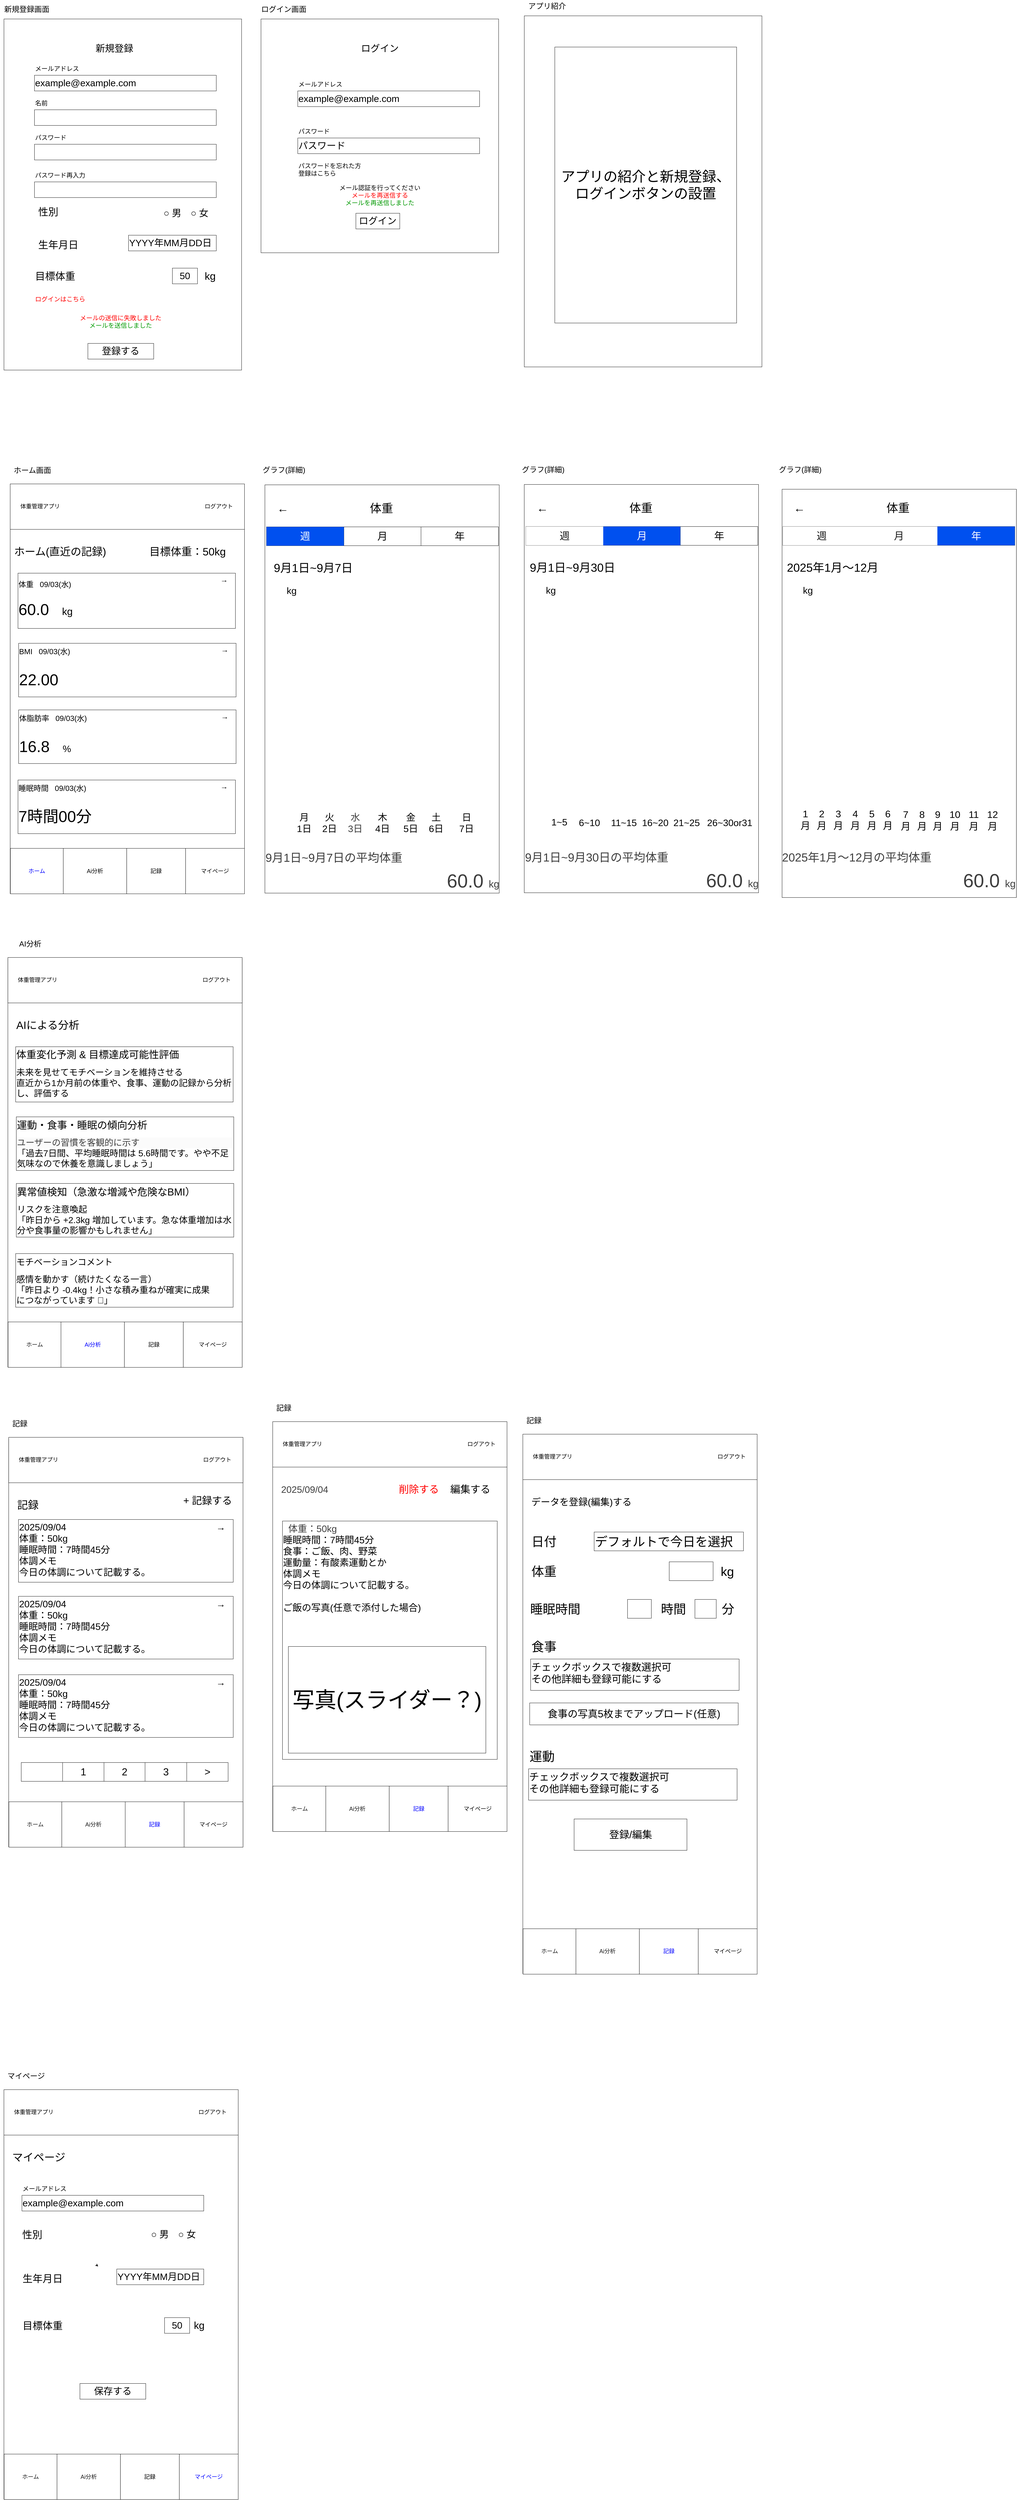 <mxfile>
    <diagram id="lO2k1UXp4sj1cX4oM6pQ" name="ページ1">
        <mxGraphModel dx="2717" dy="2515" grid="1" gridSize="10" guides="1" tooltips="1" connect="1" arrows="1" fold="1" page="1" pageScale="1" pageWidth="827" pageHeight="1169" math="0" shadow="0">
            <root>
                <mxCell id="0"/>
                <mxCell id="1" parent="0"/>
                <mxCell id="6" value="" style="group;strokeColor=none;" parent="1" vertex="1" connectable="0">
                    <mxGeometry x="640" y="1350" width="763" height="2880" as="geometry"/>
                </mxCell>
                <mxCell id="82" value="" style="group" parent="6" vertex="1" connectable="0">
                    <mxGeometry x="12.5" width="750.5" height="2880" as="geometry"/>
                </mxCell>
                <mxCell id="2" value="" style="rounded=0;whiteSpace=wrap;html=1;" parent="82" vertex="1">
                    <mxGeometry y="67.069" width="747.491" height="1301.813" as="geometry"/>
                </mxCell>
                <mxCell id="3" value="&lt;font style=&quot;font-size: 18px;&quot;&gt;&amp;nbsp; &amp;nbsp; &amp;nbsp; 体重管理アプリ&lt;/font&gt;" style="rounded=0;whiteSpace=wrap;html=1;align=left;" parent="82" vertex="1">
                    <mxGeometry x="0.007" y="63.051" width="747.493" height="144.887" as="geometry"/>
                </mxCell>
                <mxCell id="4" value="&lt;font style=&quot;font-size: 18px;&quot;&gt;　　 ログアウト&amp;nbsp; &amp;nbsp; &amp;nbsp; &amp;nbsp;　　　&lt;/font&gt;" style="rounded=0;whiteSpace=wrap;html=1;align=right;strokeColor=none;fontColor=default;fillColor=none;" parent="82" vertex="1">
                    <mxGeometry x="385.597" y="62.73" width="361.903" height="144.887" as="geometry"/>
                </mxCell>
                <mxCell id="53" value="&lt;span style=&quot;font-size: 18px;&quot;&gt;&lt;font style=&quot;color: rgb(0, 0, 255);&quot;&gt;ホーム&lt;/font&gt;&lt;/span&gt;" style="rounded=0;whiteSpace=wrap;html=1;align=center;" parent="82" vertex="1">
                    <mxGeometry x="0.599" y="1225.113" width="168.804" height="144.887" as="geometry"/>
                </mxCell>
                <mxCell id="54" value="&lt;font style=&quot;font-size: 18px;&quot;&gt;Ai分析&lt;/font&gt;" style="rounded=0;whiteSpace=wrap;html=1;align=center;" parent="82" vertex="1">
                    <mxGeometry x="169.404" y="1225.113" width="202.334" height="144.887" as="geometry"/>
                </mxCell>
                <mxCell id="55" value="&lt;span style=&quot;font-size: 18px;&quot;&gt;記録&lt;/span&gt;" style="rounded=0;whiteSpace=wrap;html=1;align=center;" parent="82" vertex="1">
                    <mxGeometry x="371.737" y="1225.113" width="187.881" height="144.887" as="geometry"/>
                </mxCell>
                <mxCell id="56" value="&lt;span style=&quot;font-size: 18px;&quot;&gt;マイページ&lt;/span&gt;" style="rounded=0;whiteSpace=wrap;html=1;align=center;" parent="82" vertex="1">
                    <mxGeometry x="559.619" y="1225.113" width="187.881" height="144.887" as="geometry"/>
                </mxCell>
                <mxCell id="57" value="&lt;font style=&quot;font-size: 34px;&quot;&gt;ホーム(直近の記録)　&amp;nbsp; &amp;nbsp; &amp;nbsp; &amp;nbsp; &amp;nbsp; &amp;nbsp;目標体重：50kg&lt;/font&gt;" style="rounded=0;whiteSpace=wrap;html=1;align=left;fillColor=none;strokeColor=none;" parent="82" vertex="1">
                    <mxGeometry x="10.42" y="232.61" width="709.58" height="92.49" as="geometry"/>
                </mxCell>
                <mxCell id="62" value="" style="group" parent="82" vertex="1" connectable="0">
                    <mxGeometry x="24.878" y="347.642" width="725.622" height="2532.358" as="geometry"/>
                </mxCell>
                <mxCell id="58" value="" style="rounded=0;whiteSpace=wrap;html=1;align=left;" parent="62" vertex="1">
                    <mxGeometry width="693.713" height="176.2" as="geometry"/>
                </mxCell>
                <mxCell id="59" value="&lt;font style=&quot;font-size: 24px;&quot;&gt;体重&amp;nbsp; &amp;nbsp;&lt;/font&gt;&lt;span style=&quot;font-size: 24px; background-color: transparent;&quot;&gt;09/03(水)&lt;/span&gt;" style="rounded=0;whiteSpace=wrap;html=1;align=left;fillColor=none;strokeColor=none;" parent="62" vertex="1">
                    <mxGeometry width="289.047" height="72.553" as="geometry"/>
                </mxCell>
                <mxCell id="60" value="&lt;span style=&quot;font-size: 24px;&quot;&gt;→&lt;/span&gt;" style="rounded=0;whiteSpace=wrap;html=1;align=center;fillColor=none;strokeColor=none;verticalAlign=top;" parent="62" vertex="1">
                    <mxGeometry x="621.451" width="72.262" height="72.553" as="geometry"/>
                </mxCell>
                <mxCell id="63" value="&lt;font style=&quot;font-size: 50px;&quot;&gt;60.0&amp;nbsp; &amp;nbsp;&lt;/font&gt;&lt;font style=&quot;font-size: 32px;&quot;&gt;kg&lt;/font&gt;" style="rounded=0;whiteSpace=wrap;html=1;align=left;fillColor=none;strokeColor=none;" parent="62" vertex="1">
                    <mxGeometry y="55.409" width="274.595" height="120.791" as="geometry"/>
                </mxCell>
                <mxCell id="251" value="" style="group;strokeColor=none;" parent="62" vertex="1" connectable="0">
                    <mxGeometry x="-44.748" y="1162.358" width="763" height="1370" as="geometry"/>
                </mxCell>
                <mxCell id="252" value="" style="group" parent="251" vertex="1" connectable="0">
                    <mxGeometry x="12.5" width="747.5" height="1370" as="geometry"/>
                </mxCell>
                <mxCell id="253" value="" style="rounded=0;whiteSpace=wrap;html=1;" parent="252" vertex="1">
                    <mxGeometry y="67.069" width="747.491" height="1301.813" as="geometry"/>
                </mxCell>
                <mxCell id="254" value="&lt;font style=&quot;font-size: 18px;&quot;&gt;&amp;nbsp; &amp;nbsp; &amp;nbsp; 体重管理アプリ&lt;/font&gt;" style="rounded=0;whiteSpace=wrap;html=1;align=left;" parent="252" vertex="1">
                    <mxGeometry x="0.007" y="63.051" width="747.493" height="144.887" as="geometry"/>
                </mxCell>
                <mxCell id="255" value="&lt;font style=&quot;font-size: 18px;&quot;&gt;　　 ログアウト&amp;nbsp; &amp;nbsp; &amp;nbsp; &amp;nbsp;　　　&lt;/font&gt;" style="rounded=0;whiteSpace=wrap;html=1;align=right;strokeColor=none;fontColor=default;fillColor=none;" parent="252" vertex="1">
                    <mxGeometry x="385.597" y="62.73" width="361.903" height="144.887" as="geometry"/>
                </mxCell>
                <mxCell id="256" value="&lt;span style=&quot;font-size: 18px;&quot;&gt;&lt;font style=&quot;color: rgb(26, 26, 26);&quot;&gt;ホーム&lt;/font&gt;&lt;/span&gt;" style="rounded=0;whiteSpace=wrap;html=1;align=center;" parent="252" vertex="1">
                    <mxGeometry x="0.599" y="1225.113" width="168.804" height="144.887" as="geometry"/>
                </mxCell>
                <mxCell id="257" value="&lt;font style=&quot;font-size: 18px; color: rgb(0, 0, 255);&quot;&gt;Ai分析&lt;/font&gt;" style="rounded=0;whiteSpace=wrap;html=1;align=center;" parent="252" vertex="1">
                    <mxGeometry x="169.404" y="1225.113" width="202.334" height="144.887" as="geometry"/>
                </mxCell>
                <mxCell id="258" value="&lt;span style=&quot;font-size: 18px;&quot;&gt;記録&lt;/span&gt;" style="rounded=0;whiteSpace=wrap;html=1;align=center;" parent="252" vertex="1">
                    <mxGeometry x="371.737" y="1225.113" width="187.881" height="144.887" as="geometry"/>
                </mxCell>
                <mxCell id="259" value="&lt;span style=&quot;font-size: 18px;&quot;&gt;マイページ&lt;/span&gt;" style="rounded=0;whiteSpace=wrap;html=1;align=center;" parent="252" vertex="1">
                    <mxGeometry x="559.619" y="1225.113" width="187.881" height="144.887" as="geometry"/>
                </mxCell>
                <mxCell id="260" value="&lt;font style=&quot;font-size: 34px;&quot;&gt;AIによる分析&lt;/font&gt;" style="rounded=0;whiteSpace=wrap;html=1;align=left;fillColor=none;strokeColor=none;" parent="252" vertex="1">
                    <mxGeometry x="24.881" y="232.607" width="547.606" height="92.488" as="geometry"/>
                </mxCell>
                <mxCell id="261" value="" style="group" parent="252" vertex="1" connectable="0">
                    <mxGeometry x="24.878" y="347.642" width="693.713" height="177.309" as="geometry"/>
                </mxCell>
                <mxCell id="262" value="" style="rounded=0;whiteSpace=wrap;html=1;align=left;" parent="261" vertex="1">
                    <mxGeometry width="693.713" height="176.2" as="geometry"/>
                </mxCell>
                <mxCell id="263" value="&lt;font style=&quot;font-size: 32px;&quot;&gt;体重変化予測 &amp;amp; 目標達成可能性評価&lt;/font&gt;" style="rounded=0;whiteSpace=wrap;html=1;align=left;fillColor=none;strokeColor=none;" parent="261" vertex="1">
                    <mxGeometry width="620" height="50" as="geometry"/>
                </mxCell>
                <mxCell id="265" value="&lt;div&gt;&lt;font style=&quot;font-size: 28px;&quot;&gt;未来を見せてモチベーションを維持させる&lt;/font&gt;&lt;/div&gt;&lt;font style=&quot;font-size: 28px;&quot;&gt;直近から1か月前の体重や、食事、運動の記録から分析し、評価する&lt;/font&gt;" style="rounded=0;whiteSpace=wrap;html=1;align=left;fillColor=none;strokeColor=none;" parent="261" vertex="1">
                    <mxGeometry y="55.41" width="690" height="120.79" as="geometry"/>
                </mxCell>
                <mxCell id="266" value="" style="group" parent="252" vertex="1" connectable="0">
                    <mxGeometry x="26.904" y="571.206" width="693.713" height="177.733" as="geometry"/>
                </mxCell>
                <mxCell id="267" value="" style="rounded=0;whiteSpace=wrap;html=1;align=left;" parent="266" vertex="1">
                    <mxGeometry width="693.71" height="171.041" as="geometry"/>
                </mxCell>
                <mxCell id="268" value="&lt;font style=&quot;font-size: 32px;&quot;&gt;運動・食事・睡眠の傾向分析&lt;/font&gt;" style="rounded=0;whiteSpace=wrap;html=1;align=left;fillColor=none;strokeColor=none;" parent="266" vertex="1">
                    <mxGeometry width="480" height="53.92" as="geometry"/>
                </mxCell>
                <mxCell id="270" value="&lt;div style=&quot;forced-color-adjust: none; color: rgb(63, 63, 63); scrollbar-color: rgb(226, 226, 226) rgb(251, 251, 251); font-family: Helvetica; font-style: normal; font-variant-ligatures: normal; font-variant-caps: normal; font-weight: 400; letter-spacing: normal; orphans: 2; text-align: left; text-indent: 0px; text-transform: none; widows: 2; word-spacing: 0px; -webkit-text-stroke-width: 0px; white-space: normal; background-color: rgb(251, 251, 251); text-decoration-thickness: initial; text-decoration-style: initial; text-decoration-color: initial;&quot;&gt;&lt;span style=&quot;forced-color-adjust: none; color: rgb(63, 63, 63); scrollbar-color: rgb(226, 226, 226) rgb(251, 251, 251); background-color: transparent;&quot;&gt;&lt;font style=&quot;font-size: 28px;&quot;&gt;ユーザーの習慣を客観的に示す&lt;/font&gt;&lt;/span&gt;&lt;/div&gt;&lt;div&gt;&lt;font style=&quot;font-size: 28px;&quot;&gt;「過去7日間、平均睡眠時間は 5.6時間です。やや不足気味なので休養を意識しましょう」&lt;/font&gt;&lt;/div&gt;" style="rounded=0;whiteSpace=wrap;html=1;align=left;fillColor=none;strokeColor=none;" parent="266" vertex="1">
                    <mxGeometry y="55.54" width="690" height="121.08" as="geometry"/>
                </mxCell>
                <mxCell id="271" value="" style="group" parent="252" vertex="1" connectable="0">
                    <mxGeometry x="26.904" y="783.592" width="693.713" height="177.733" as="geometry"/>
                </mxCell>
                <mxCell id="272" value="" style="rounded=0;whiteSpace=wrap;html=1;align=left;" parent="271" vertex="1">
                    <mxGeometry width="693.71" height="171.041" as="geometry"/>
                </mxCell>
                <mxCell id="273" value="&lt;font style=&quot;font-size: 32px;&quot;&gt;異常値検知（急激な増減や危険なBMI）&lt;/font&gt;" style="rounded=0;whiteSpace=wrap;html=1;align=left;fillColor=none;strokeColor=none;" parent="271" vertex="1">
                    <mxGeometry width="600" height="53.91" as="geometry"/>
                </mxCell>
                <mxCell id="275" value="&lt;font style=&quot;font-size: 28px;&quot;&gt;リスクを注意喚起&lt;/font&gt;&lt;div&gt;&lt;font style=&quot;font-size: 28px;&quot;&gt;「昨日から +2.3kg 増加しています。急な体重増加は水分や食事量の影響かもしれません」&lt;/font&gt;&lt;/div&gt;" style="rounded=0;whiteSpace=wrap;html=1;align=left;fillColor=none;strokeColor=none;" parent="271" vertex="1">
                    <mxGeometry y="55.54" width="690" height="121.08" as="geometry"/>
                </mxCell>
                <mxCell id="276" value="" style="group" parent="252" vertex="1" connectable="0">
                    <mxGeometry x="24.878" y="1007.156" width="693.713" height="177.733" as="geometry"/>
                </mxCell>
                <mxCell id="277" value="" style="rounded=0;whiteSpace=wrap;html=1;align=left;" parent="276" vertex="1">
                    <mxGeometry width="693.71" height="171.041" as="geometry"/>
                </mxCell>
                <mxCell id="278" value="&lt;font style=&quot;font-size: 28px;&quot;&gt;モチベーションコメント&lt;/font&gt;" style="rounded=0;whiteSpace=wrap;html=1;align=left;fillColor=none;strokeColor=none;" parent="276" vertex="1">
                    <mxGeometry width="354.772" height="53.912" as="geometry"/>
                </mxCell>
                <mxCell id="280" value="&lt;font style=&quot;font-size: 28px;&quot;&gt;感情を動かす（続けたくなる一言）&lt;/font&gt;&lt;div&gt;&lt;font style=&quot;font-size: 28px;&quot;&gt;「昨日より -0.4kg！小さな積み重ねが確実に成果につながっています 👏」&lt;/font&gt;&lt;/div&gt;" style="rounded=0;whiteSpace=wrap;html=1;align=left;fillColor=none;strokeColor=none;" parent="276" vertex="1">
                    <mxGeometry y="55.54" width="630" height="121.08" as="geometry"/>
                </mxCell>
                <mxCell id="281" value="&lt;font style=&quot;font-size: 24px;&quot;&gt;AI分析&lt;/font&gt;" style="text;html=1;align=center;verticalAlign=middle;resizable=0;points=[];autosize=1;strokeColor=none;fillColor=none;" parent="252" vertex="1">
                    <mxGeometry x="25.606" width="90" height="40" as="geometry"/>
                </mxCell>
                <mxCell id="65" value="" style="group" parent="82" vertex="1" connectable="0">
                    <mxGeometry x="26.904" y="571.206" width="693.713" height="177.733" as="geometry"/>
                </mxCell>
                <mxCell id="66" value="" style="rounded=0;whiteSpace=wrap;html=1;align=left;" parent="65" vertex="1">
                    <mxGeometry width="693.71" height="171.041" as="geometry"/>
                </mxCell>
                <mxCell id="67" value="&lt;font style=&quot;font-size: 24px;&quot;&gt;BMI&amp;nbsp; &amp;nbsp;&lt;/font&gt;&lt;span style=&quot;font-size: 24px; background-color: transparent;&quot;&gt;09/03(水)&lt;/span&gt;" style="rounded=0;whiteSpace=wrap;html=1;align=left;fillColor=none;strokeColor=none;" parent="65" vertex="1">
                    <mxGeometry width="289.051" height="53.916" as="geometry"/>
                </mxCell>
                <mxCell id="68" value="&lt;span style=&quot;font-size: 24px;&quot;&gt;→&lt;/span&gt;" style="rounded=0;whiteSpace=wrap;html=1;align=center;fillColor=none;strokeColor=none;verticalAlign=top;" parent="65" vertex="1">
                    <mxGeometry x="621.451" width="72.262" height="72.727" as="geometry"/>
                </mxCell>
                <mxCell id="69" value="&lt;font style=&quot;font-size: 50px;&quot;&gt;22.00&amp;nbsp; &amp;nbsp;&lt;/font&gt;" style="rounded=0;whiteSpace=wrap;html=1;align=left;fillColor=none;strokeColor=none;" parent="65" vertex="1">
                    <mxGeometry y="55.542" width="274.595" height="121.081" as="geometry"/>
                </mxCell>
                <mxCell id="70" value="" style="group" parent="82" vertex="1" connectable="0">
                    <mxGeometry x="26.904" y="783.592" width="693.713" height="177.733" as="geometry"/>
                </mxCell>
                <mxCell id="71" value="" style="rounded=0;whiteSpace=wrap;html=1;align=left;" parent="70" vertex="1">
                    <mxGeometry width="693.71" height="171.041" as="geometry"/>
                </mxCell>
                <mxCell id="72" value="&lt;font style=&quot;font-size: 24px;&quot;&gt;体脂肪率&amp;nbsp; &amp;nbsp;&lt;/font&gt;&lt;span style=&quot;font-size: 24px; background-color: transparent;&quot;&gt;09/03(水)&lt;/span&gt;" style="rounded=0;whiteSpace=wrap;html=1;align=left;fillColor=none;strokeColor=none;" parent="70" vertex="1">
                    <mxGeometry width="384.337" height="53.912" as="geometry"/>
                </mxCell>
                <mxCell id="73" value="&lt;span style=&quot;font-size: 24px;&quot;&gt;→&lt;/span&gt;" style="rounded=0;whiteSpace=wrap;html=1;align=center;fillColor=none;strokeColor=none;verticalAlign=top;" parent="70" vertex="1">
                    <mxGeometry x="621.451" width="72.262" height="72.727" as="geometry"/>
                </mxCell>
                <mxCell id="74" value="&lt;font style=&quot;font-size: 50px;&quot;&gt;16.8&amp;nbsp; &amp;nbsp;&lt;/font&gt;&lt;font style=&quot;font-size: 30px;&quot;&gt;%&lt;/font&gt;&lt;font style=&quot;font-size: 50px;&quot;&gt;&amp;nbsp; &amp;nbsp;&lt;/font&gt;" style="rounded=0;whiteSpace=wrap;html=1;align=left;fillColor=none;strokeColor=none;" parent="70" vertex="1">
                    <mxGeometry y="55.544" width="354.772" height="121.082" as="geometry"/>
                </mxCell>
                <mxCell id="75" value="" style="group" parent="82" vertex="1" connectable="0">
                    <mxGeometry x="24.878" y="1007.156" width="693.713" height="177.733" as="geometry"/>
                </mxCell>
                <mxCell id="76" value="" style="rounded=0;whiteSpace=wrap;html=1;align=left;" parent="75" vertex="1">
                    <mxGeometry width="693.71" height="171.041" as="geometry"/>
                </mxCell>
                <mxCell id="77" value="&lt;font style=&quot;font-size: 24px;&quot;&gt;睡眠時間&amp;nbsp; &amp;nbsp;&lt;/font&gt;&lt;span style=&quot;font-size: 24px; background-color: transparent;&quot;&gt;09/03(水)&lt;/span&gt;" style="rounded=0;whiteSpace=wrap;html=1;align=left;fillColor=none;strokeColor=none;" parent="75" vertex="1">
                    <mxGeometry width="354.772" height="53.912" as="geometry"/>
                </mxCell>
                <mxCell id="78" value="&lt;span style=&quot;font-size: 24px;&quot;&gt;→&lt;/span&gt;" style="rounded=0;whiteSpace=wrap;html=1;align=center;fillColor=none;strokeColor=none;verticalAlign=top;" parent="75" vertex="1">
                    <mxGeometry x="621.451" width="72.262" height="72.727" as="geometry"/>
                </mxCell>
                <mxCell id="79" value="&lt;font style=&quot;font-size: 50px;&quot;&gt;7時間00分&lt;/font&gt;" style="rounded=0;whiteSpace=wrap;html=1;align=left;fillColor=none;strokeColor=none;" parent="75" vertex="1">
                    <mxGeometry y="55.544" width="458.248" height="121.082" as="geometry"/>
                </mxCell>
                <mxCell id="5" value="&lt;font style=&quot;font-size: 24px;&quot;&gt;ホーム画面&lt;/font&gt;" style="text;html=1;align=center;verticalAlign=middle;resizable=0;points=[];autosize=1;strokeColor=none;fillColor=none;" parent="82" vertex="1">
                    <mxGeometry x="0.606" width="140" height="40" as="geometry"/>
                </mxCell>
                <mxCell id="17" value="" style="group" parent="1" vertex="1" connectable="0">
                    <mxGeometry x="620" y="-120" width="770.73" height="1170" as="geometry"/>
                </mxCell>
                <mxCell id="7" value="" style="group" parent="17" vertex="1" connectable="0">
                    <mxGeometry width="770.73" height="1170" as="geometry"/>
                </mxCell>
                <mxCell id="8" value="" style="rounded=0;whiteSpace=wrap;html=1;" parent="7" vertex="1">
                    <mxGeometry x="12.63" y="50.54" width="758.1" height="1119.46" as="geometry"/>
                </mxCell>
                <mxCell id="32" value="&lt;div style=&quot;&quot;&gt;&lt;font style=&quot;font-size: 20px;&quot;&gt;メールアドレス&lt;/font&gt;&lt;/div&gt;" style="rounded=0;whiteSpace=wrap;html=1;align=left;verticalAlign=top;strokeColor=none;fillColor=none;" parent="7" vertex="1">
                    <mxGeometry x="110" y="190" width="160" height="40" as="geometry"/>
                </mxCell>
                <mxCell id="33" value="&lt;div style=&quot;&quot;&gt;&lt;span style=&quot;font-size: 30px;&quot;&gt;example@example.com&lt;/span&gt;&lt;/div&gt;&lt;div style=&quot;&quot;&gt;&lt;span style=&quot;background-color: transparent;&quot;&gt;&lt;font style=&quot;font-size: 30px;&quot;&gt;&lt;br&gt;&lt;/font&gt;&lt;/span&gt;&lt;/div&gt;" style="rounded=0;whiteSpace=wrap;html=1;align=left;verticalAlign=top;strokeColor=default;" parent="7" vertex="1">
                    <mxGeometry x="110" y="230" width="580" height="50" as="geometry"/>
                </mxCell>
                <mxCell id="34" value="&lt;div style=&quot;&quot;&gt;&lt;span style=&quot;background-color: transparent;&quot;&gt;&lt;font style=&quot;font-size: 30px;&quot;&gt;新規登録&lt;/font&gt;&lt;/span&gt;&lt;/div&gt;&lt;div style=&quot;&quot;&gt;&lt;span style=&quot;background-color: transparent;&quot;&gt;&lt;font style=&quot;font-size: 30px;&quot;&gt;&lt;br&gt;&lt;/font&gt;&lt;/span&gt;&lt;/div&gt;" style="rounded=0;whiteSpace=wrap;html=1;align=center;verticalAlign=top;strokeColor=none;" parent="7" vertex="1">
                    <mxGeometry x="280.0" y="120" width="170" height="50" as="geometry"/>
                </mxCell>
                <mxCell id="38" value="&lt;div style=&quot;&quot;&gt;&lt;font style=&quot;font-size: 32px;&quot;&gt;性別&lt;/font&gt;&lt;/div&gt;" style="rounded=0;whiteSpace=wrap;html=1;align=left;verticalAlign=top;strokeColor=none;fillColor=none;" parent="7" vertex="1">
                    <mxGeometry x="120" y="640" width="112.5" height="60" as="geometry"/>
                </mxCell>
                <mxCell id="39" value="&lt;div style=&quot;&quot;&gt;&lt;span style=&quot;font-size: 30px;&quot;&gt;○ 男　○ 女&lt;/span&gt;&lt;/div&gt;&lt;div style=&quot;&quot;&gt;&lt;span style=&quot;background-color: transparent;&quot;&gt;&lt;font style=&quot;font-size: 30px;&quot;&gt;&lt;br&gt;&lt;/font&gt;&lt;/span&gt;&lt;/div&gt;" style="rounded=0;whiteSpace=wrap;html=1;align=left;verticalAlign=top;strokeColor=none;" parent="7" vertex="1">
                    <mxGeometry x="520" y="645" width="170" height="50" as="geometry"/>
                </mxCell>
                <mxCell id="40" value="&lt;div style=&quot;&quot;&gt;&lt;font style=&quot;font-size: 32px;&quot;&gt;生年月日&lt;/font&gt;&lt;/div&gt;" style="rounded=0;whiteSpace=wrap;html=1;align=left;verticalAlign=top;strokeColor=none;fillColor=none;" parent="7" vertex="1">
                    <mxGeometry x="120" y="745" width="160" height="40" as="geometry"/>
                </mxCell>
                <mxCell id="41" value="&lt;div style=&quot;&quot;&gt;&lt;span style=&quot;font-size: 30px;&quot;&gt;YYYY年MM月DD日&lt;/span&gt;&lt;/div&gt;" style="rounded=0;whiteSpace=wrap;html=1;align=left;verticalAlign=top;strokeColor=default;" parent="7" vertex="1">
                    <mxGeometry x="410" y="740" width="280" height="50" as="geometry"/>
                </mxCell>
                <mxCell id="42" value="&lt;div style=&quot;&quot;&gt;&lt;font style=&quot;font-size: 32px;&quot;&gt;目標体重&lt;/font&gt;&lt;/div&gt;" style="rounded=0;whiteSpace=wrap;html=1;align=left;verticalAlign=top;strokeColor=none;fillColor=none;" parent="7" vertex="1">
                    <mxGeometry x="110" y="845" width="160" height="40" as="geometry"/>
                </mxCell>
                <mxCell id="43" value="&lt;div style=&quot;&quot;&gt;&lt;span style=&quot;font-size: 30px;&quot;&gt;50&lt;/span&gt;&lt;/div&gt;" style="rounded=0;whiteSpace=wrap;html=1;align=center;verticalAlign=top;strokeColor=default;" parent="7" vertex="1">
                    <mxGeometry x="550" y="845" width="80" height="50" as="geometry"/>
                </mxCell>
                <mxCell id="46" value="&lt;div style=&quot;&quot;&gt;&lt;span style=&quot;font-size: 30px;&quot;&gt;登録する&lt;/span&gt;&lt;/div&gt;" style="rounded=0;whiteSpace=wrap;html=1;align=center;verticalAlign=top;strokeColor=default;" parent="7" vertex="1">
                    <mxGeometry x="280.37" y="1085" width="210" height="50" as="geometry"/>
                </mxCell>
                <mxCell id="47" value="&lt;div style=&quot;&quot;&gt;&lt;span style=&quot;font-size: 20px; background-color: transparent;&quot;&gt;&lt;font style=&quot;color: rgb(255, 0, 0);&quot;&gt;メールの送信に失敗しました&lt;/font&gt;&lt;/span&gt;&lt;/div&gt;&lt;div style=&quot;&quot;&gt;&lt;font style=&quot;font-size: 20px; color: rgb(0, 153, 0);&quot;&gt;メールを送信しました&lt;/font&gt;&lt;/div&gt;" style="rounded=0;whiteSpace=wrap;html=1;align=center;verticalAlign=top;strokeColor=none;fillColor=none;" parent="7" vertex="1">
                    <mxGeometry x="241.21" y="985" width="288.32" height="60" as="geometry"/>
                </mxCell>
                <mxCell id="48" value="&lt;div style=&quot;&quot;&gt;&lt;font style=&quot;font-size: 20px;&quot;&gt;パスワード&lt;/font&gt;&lt;/div&gt;" style="rounded=0;whiteSpace=wrap;html=1;align=left;verticalAlign=top;strokeColor=none;fillColor=none;" parent="7" vertex="1">
                    <mxGeometry x="110" y="410" width="160" height="40" as="geometry"/>
                </mxCell>
                <mxCell id="49" value="&lt;div style=&quot;&quot;&gt;&lt;br&gt;&lt;/div&gt;" style="rounded=0;whiteSpace=wrap;html=1;align=left;verticalAlign=top;strokeColor=default;" parent="7" vertex="1">
                    <mxGeometry x="110" y="450" width="580" height="50" as="geometry"/>
                </mxCell>
                <mxCell id="50" value="&lt;div style=&quot;&quot;&gt;&lt;font style=&quot;font-size: 20px;&quot;&gt;パスワード再入力&lt;/font&gt;&lt;/div&gt;" style="rounded=0;whiteSpace=wrap;html=1;align=left;verticalAlign=top;strokeColor=none;fillColor=none;" parent="7" vertex="1">
                    <mxGeometry x="110" y="530" width="190" height="40" as="geometry"/>
                </mxCell>
                <mxCell id="51" value="&lt;div style=&quot;&quot;&gt;&lt;br&gt;&lt;/div&gt;" style="rounded=0;whiteSpace=wrap;html=1;align=left;verticalAlign=top;strokeColor=default;" parent="7" vertex="1">
                    <mxGeometry x="110" y="570" width="580" height="50" as="geometry"/>
                </mxCell>
                <mxCell id="655" value="&lt;font style=&quot;font-size: 33px;&quot;&gt;kg&lt;/font&gt;" style="text;html=1;align=center;verticalAlign=middle;resizable=0;points=[];autosize=1;strokeColor=none;fillColor=none;" parent="7" vertex="1">
                    <mxGeometry x="640" y="845" width="60" height="50" as="geometry"/>
                </mxCell>
                <mxCell id="677" value="&lt;div style=&quot;&quot;&gt;&lt;font color=&quot;#ff0000&quot;&gt;&lt;span style=&quot;font-size: 20px;&quot;&gt;ログインはこちら&lt;/span&gt;&lt;/font&gt;&lt;/div&gt;" style="rounded=0;whiteSpace=wrap;html=1;align=left;verticalAlign=top;strokeColor=none;fillColor=none;" parent="7" vertex="1">
                    <mxGeometry x="110" y="925" width="210" height="40" as="geometry"/>
                </mxCell>
                <mxCell id="678" value="&lt;div style=&quot;&quot;&gt;&lt;font style=&quot;font-size: 20px;&quot;&gt;名前&lt;/font&gt;&lt;/div&gt;" style="rounded=0;whiteSpace=wrap;html=1;align=left;verticalAlign=top;strokeColor=none;fillColor=none;" parent="7" vertex="1">
                    <mxGeometry x="110" y="300" width="160" height="40" as="geometry"/>
                </mxCell>
                <mxCell id="679" value="&lt;div style=&quot;&quot;&gt;&lt;br&gt;&lt;/div&gt;&lt;div style=&quot;&quot;&gt;&lt;span style=&quot;background-color: transparent;&quot;&gt;&lt;font style=&quot;font-size: 30px;&quot;&gt;&lt;br&gt;&lt;/font&gt;&lt;/span&gt;&lt;/div&gt;" style="rounded=0;whiteSpace=wrap;html=1;align=left;verticalAlign=top;strokeColor=default;" parent="7" vertex="1">
                    <mxGeometry x="110" y="340" width="580" height="50" as="geometry"/>
                </mxCell>
                <mxCell id="11" value="&lt;font style=&quot;font-size: 24px;&quot;&gt;新規登録画面&lt;/font&gt;" style="text;html=1;align=center;verticalAlign=middle;resizable=0;points=[];autosize=1;strokeColor=none;fillColor=none;" parent="17" vertex="1">
                    <mxGeometry width="170" height="40" as="geometry"/>
                </mxCell>
                <mxCell id="18" value="" style="group" parent="1" vertex="1" connectable="0">
                    <mxGeometry x="1440" y="-120" width="770.73" height="796" as="geometry"/>
                </mxCell>
                <mxCell id="19" value="" style="group" parent="18" vertex="1" connectable="0">
                    <mxGeometry width="770.73" height="796" as="geometry"/>
                </mxCell>
                <mxCell id="20" value="" style="rounded=0;whiteSpace=wrap;html=1;" parent="19" vertex="1">
                    <mxGeometry x="12.635" y="50.54" width="758.095" height="745.46" as="geometry"/>
                </mxCell>
                <mxCell id="26" value="&lt;div style=&quot;&quot;&gt;&lt;span style=&quot;background-color: transparent;&quot;&gt;&lt;font style=&quot;font-size: 30px;&quot;&gt;ログイン&lt;/font&gt;&lt;/span&gt;&lt;/div&gt;&lt;div style=&quot;&quot;&gt;&lt;span style=&quot;background-color: transparent;&quot;&gt;&lt;font style=&quot;font-size: 30px;&quot;&gt;&lt;br&gt;&lt;/font&gt;&lt;/span&gt;&lt;/div&gt;" style="rounded=0;whiteSpace=wrap;html=1;align=center;verticalAlign=top;strokeColor=none;" parent="19" vertex="1">
                    <mxGeometry x="306.68" y="120" width="170" height="50" as="geometry"/>
                </mxCell>
                <mxCell id="27" value="&lt;div style=&quot;&quot;&gt;&lt;span style=&quot;font-size: 30px;&quot;&gt;example@example.com&lt;/span&gt;&lt;/div&gt;&lt;div style=&quot;&quot;&gt;&lt;span style=&quot;background-color: transparent;&quot;&gt;&lt;font style=&quot;font-size: 30px;&quot;&gt;&lt;br&gt;&lt;/font&gt;&lt;/span&gt;&lt;/div&gt;" style="rounded=0;whiteSpace=wrap;html=1;align=left;verticalAlign=top;strokeColor=default;" parent="19" vertex="1">
                    <mxGeometry x="130" y="280" width="580" height="50" as="geometry"/>
                </mxCell>
                <mxCell id="28" value="&lt;div style=&quot;&quot;&gt;&lt;font style=&quot;font-size: 20px;&quot;&gt;メールアドレス&lt;/font&gt;&lt;/div&gt;" style="rounded=0;whiteSpace=wrap;html=1;align=left;verticalAlign=top;strokeColor=none;fillColor=none;" parent="19" vertex="1">
                    <mxGeometry x="130" y="240" width="160" height="40" as="geometry"/>
                </mxCell>
                <mxCell id="29" value="&lt;div style=&quot;&quot;&gt;&lt;font style=&quot;font-size: 20px;&quot;&gt;パスワード&lt;/font&gt;&lt;/div&gt;" style="rounded=0;whiteSpace=wrap;html=1;align=left;verticalAlign=top;strokeColor=none;fillColor=none;" parent="19" vertex="1">
                    <mxGeometry x="130" y="390" width="160" height="40" as="geometry"/>
                </mxCell>
                <mxCell id="30" value="&lt;div style=&quot;&quot;&gt;&lt;span style=&quot;font-size: 30px;&quot;&gt;パスワード&lt;/span&gt;&lt;/div&gt;&lt;div style=&quot;&quot;&gt;&lt;span style=&quot;background-color: transparent;&quot;&gt;&lt;font style=&quot;font-size: 30px;&quot;&gt;&lt;br&gt;&lt;/font&gt;&lt;/span&gt;&lt;/div&gt;" style="rounded=0;whiteSpace=wrap;html=1;align=left;verticalAlign=top;strokeColor=default;" parent="19" vertex="1">
                    <mxGeometry x="130" y="430" width="580" height="50" as="geometry"/>
                </mxCell>
                <mxCell id="35" value="&lt;div style=&quot;&quot;&gt;&lt;font style=&quot;font-size: 20px;&quot;&gt;パスワードを忘れた方&lt;/font&gt;&lt;/div&gt;&lt;div style=&quot;&quot;&gt;&lt;font style=&quot;font-size: 20px;&quot;&gt;登録はこちら&lt;/font&gt;&lt;/div&gt;" style="rounded=0;whiteSpace=wrap;html=1;align=left;verticalAlign=top;strokeColor=none;fillColor=none;" parent="19" vertex="1">
                    <mxGeometry x="130" y="500" width="220" height="60" as="geometry"/>
                </mxCell>
                <mxCell id="36" value="&lt;div style=&quot;&quot;&gt;&lt;span style=&quot;font-size: 30px;&quot;&gt;ログイン&lt;/span&gt;&lt;/div&gt;&lt;div style=&quot;&quot;&gt;&lt;span style=&quot;background-color: transparent;&quot;&gt;&lt;font style=&quot;font-size: 30px;&quot;&gt;&lt;br&gt;&lt;/font&gt;&lt;/span&gt;&lt;/div&gt;" style="rounded=0;whiteSpace=wrap;html=1;align=center;verticalAlign=top;strokeColor=default;" parent="19" vertex="1">
                    <mxGeometry x="315.36" y="670" width="140" height="50" as="geometry"/>
                </mxCell>
                <mxCell id="37" value="&lt;div style=&quot;&quot;&gt;&lt;font style=&quot;font-size: 20px;&quot;&gt;メール認証を行ってください&lt;/font&gt;&lt;/div&gt;&lt;div style=&quot;&quot;&gt;&lt;font style=&quot;font-size: 20px; color: rgb(255, 0, 0);&quot;&gt;メールを再送信する&lt;/font&gt;&lt;/div&gt;&lt;div style=&quot;&quot;&gt;&lt;font style=&quot;font-size: 20px; color: rgb(0, 153, 0);&quot;&gt;メールを再送信しました&lt;/font&gt;&lt;/div&gt;" style="rounded=0;whiteSpace=wrap;html=1;align=center;verticalAlign=top;strokeColor=none;fillColor=none;" parent="19" vertex="1">
                    <mxGeometry x="247.52" y="570" width="288.32" height="90" as="geometry"/>
                </mxCell>
                <mxCell id="21" value="&lt;font style=&quot;font-size: 24px;&quot;&gt;ログイン画面&lt;/font&gt;" style="text;html=1;align=center;verticalAlign=middle;resizable=0;points=[];autosize=1;strokeColor=none;fillColor=none;" parent="18" vertex="1">
                    <mxGeometry width="170" height="40" as="geometry"/>
                </mxCell>
                <mxCell id="83" value="" style="group;strokeColor=none;" parent="1" vertex="1" connectable="0">
                    <mxGeometry x="1452.63" y="1348.88" width="763" height="1370" as="geometry"/>
                </mxCell>
                <mxCell id="84" value="" style="group" parent="83" vertex="1" connectable="0">
                    <mxGeometry x="12.5" width="750" height="1370" as="geometry"/>
                </mxCell>
                <mxCell id="85" value="" style="rounded=0;whiteSpace=wrap;html=1;" parent="84" vertex="1">
                    <mxGeometry y="67.069" width="747.491" height="1301.813" as="geometry"/>
                </mxCell>
                <mxCell id="87" value="&lt;font style=&quot;font-size: 37px;&quot;&gt;　←　　　　　　　体重&lt;/font&gt;" style="rounded=0;whiteSpace=wrap;html=1;align=left;strokeColor=none;fontColor=default;fillColor=none;" parent="84" vertex="1">
                    <mxGeometry y="71.12" width="750" height="144.89" as="geometry"/>
                </mxCell>
                <mxCell id="113" value="&lt;font style=&quot;font-size: 24px;&quot;&gt;グラフ(詳細)&lt;/font&gt;" style="text;html=1;align=left;verticalAlign=middle;resizable=0;points=[];autosize=1;strokeColor=none;fillColor=none;" parent="84" vertex="1">
                    <mxGeometry x="-9.394" width="160" height="40" as="geometry"/>
                </mxCell>
                <mxCell id="115" value="" style="shape=table;startSize=0;container=1;collapsible=0;childLayout=tableLayout;fontSize=16;" parent="84" vertex="1">
                    <mxGeometry x="5" y="201.12" width="740" height="60.0" as="geometry"/>
                </mxCell>
                <mxCell id="116" value="" style="shape=tableRow;horizontal=0;startSize=0;swimlaneHead=0;swimlaneBody=0;strokeColor=inherit;top=0;left=0;bottom=0;right=0;collapsible=0;dropTarget=0;fillColor=none;points=[[0,0.5],[1,0.5]];portConstraint=eastwest;fontSize=16;fontColor=#FFFFFF;" parent="115" vertex="1">
                    <mxGeometry width="740" height="60" as="geometry"/>
                </mxCell>
                <mxCell id="117" value="&lt;font style=&quot;font-size: 32px; color: rgb(255, 255, 255);&quot;&gt;週&lt;/font&gt;" style="shape=partialRectangle;html=1;whiteSpace=wrap;connectable=0;strokeColor=#001DBC;overflow=hidden;fillColor=#0050ef;top=0;left=0;bottom=0;right=0;pointerEvents=1;fontSize=16;fontColor=#FFFFFF;" parent="116" vertex="1">
                    <mxGeometry width="247" height="60" as="geometry">
                        <mxRectangle width="247" height="60" as="alternateBounds"/>
                    </mxGeometry>
                </mxCell>
                <mxCell id="118" value="&lt;font style=&quot;font-size: 32px;&quot;&gt;月&lt;/font&gt;" style="shape=partialRectangle;html=1;whiteSpace=wrap;connectable=0;strokeColor=inherit;overflow=hidden;fillColor=none;top=0;left=0;bottom=0;right=0;pointerEvents=1;fontSize=16;" parent="116" vertex="1">
                    <mxGeometry x="247" width="246" height="60" as="geometry">
                        <mxRectangle width="246" height="60" as="alternateBounds"/>
                    </mxGeometry>
                </mxCell>
                <mxCell id="119" value="&lt;font style=&quot;font-size: 32px;&quot;&gt;年&lt;/font&gt;" style="shape=partialRectangle;html=1;whiteSpace=wrap;connectable=0;strokeColor=inherit;overflow=hidden;fillColor=none;top=0;left=0;bottom=0;right=0;pointerEvents=1;fontSize=16;" parent="116" vertex="1">
                    <mxGeometry x="493" width="247" height="60" as="geometry">
                        <mxRectangle width="247" height="60" as="alternateBounds"/>
                    </mxGeometry>
                </mxCell>
                <mxCell id="166" value="&lt;font style=&quot;font-size: 37px;&quot;&gt;9月1日~9月7日&lt;/font&gt;" style="rounded=0;whiteSpace=wrap;html=1;align=center;strokeColor=none;fontColor=default;fillColor=none;" parent="84" vertex="1">
                    <mxGeometry x="-1.25" y="261.12" width="311.25" height="144.89" as="geometry"/>
                </mxCell>
                <mxCell id="174" value="&lt;div&gt;&lt;font style=&quot;font-size: 30px;&quot;&gt;月&lt;/font&gt;&lt;/div&gt;&lt;font style=&quot;font-size: 30px;&quot;&gt;1日&lt;/font&gt;" style="rounded=0;whiteSpace=wrap;html=1;align=center;strokeColor=none;fontColor=default;fillColor=none;" parent="84" vertex="1">
                    <mxGeometry x="84.87" y="1111.12" width="81.25" height="68.88" as="geometry"/>
                </mxCell>
                <mxCell id="175" value="&lt;div&gt;&lt;span style=&quot;font-size: 30px;&quot;&gt;火&lt;/span&gt;&lt;/div&gt;&lt;font style=&quot;font-size: 30px;&quot;&gt;2日&lt;/font&gt;" style="rounded=0;whiteSpace=wrap;html=1;align=center;strokeColor=none;fontColor=default;fillColor=none;" parent="84" vertex="1">
                    <mxGeometry x="166.12" y="1111.12" width="81.25" height="68.88" as="geometry"/>
                </mxCell>
                <mxCell id="176" value="&lt;div&gt;&lt;span style=&quot;color: rgb(63, 63, 63); font-size: 30px; background-color: transparent;&quot;&gt;水&lt;/span&gt;&lt;/div&gt;&lt;div&gt;&lt;span style=&quot;color: rgb(63, 63, 63); font-size: 30px; background-color: transparent;&quot;&gt;3日&lt;/span&gt;&lt;/div&gt;" style="rounded=0;whiteSpace=wrap;html=1;align=center;strokeColor=none;fontColor=default;fillColor=none;" parent="84" vertex="1">
                    <mxGeometry x="247.37" y="1111.12" width="81.25" height="68.88" as="geometry"/>
                </mxCell>
                <mxCell id="177" value="&lt;div&gt;&lt;span style=&quot;font-size: 30px;&quot;&gt;木&lt;/span&gt;&lt;/div&gt;&lt;font style=&quot;font-size: 30px;&quot;&gt;4日&lt;/font&gt;" style="rounded=0;whiteSpace=wrap;html=1;align=center;strokeColor=none;fontColor=default;fillColor=none;" parent="84" vertex="1">
                    <mxGeometry x="334.38" y="1111.12" width="81.25" height="68.88" as="geometry"/>
                </mxCell>
                <mxCell id="178" value="&lt;div&gt;&lt;span style=&quot;font-size: 30px;&quot;&gt;金&lt;/span&gt;&lt;/div&gt;&lt;font style=&quot;font-size: 30px;&quot;&gt;5日&lt;/font&gt;" style="rounded=0;whiteSpace=wrap;html=1;align=center;strokeColor=none;fontColor=default;fillColor=none;" parent="84" vertex="1">
                    <mxGeometry x="424.87" y="1111.12" width="81.25" height="68.88" as="geometry"/>
                </mxCell>
                <mxCell id="179" value="&lt;div&gt;&lt;span style=&quot;font-size: 30px;&quot;&gt;土&lt;/span&gt;&lt;/div&gt;&lt;font style=&quot;font-size: 30px;&quot;&gt;6日&lt;/font&gt;" style="rounded=0;whiteSpace=wrap;html=1;align=center;strokeColor=none;fontColor=default;fillColor=none;" parent="84" vertex="1">
                    <mxGeometry x="506.12" y="1111.12" width="81.25" height="68.88" as="geometry"/>
                </mxCell>
                <mxCell id="180" value="&lt;div&gt;&lt;span style=&quot;font-size: 30px;&quot;&gt;日&lt;/span&gt;&lt;/div&gt;&lt;font style=&quot;font-size: 30px;&quot;&gt;7日&lt;/font&gt;" style="rounded=0;whiteSpace=wrap;html=1;align=center;strokeColor=none;fontColor=default;fillColor=none;" parent="84" vertex="1">
                    <mxGeometry x="602.87" y="1111.12" width="81.25" height="68.88" as="geometry"/>
                </mxCell>
                <mxCell id="181" value="&lt;div&gt;&lt;span style=&quot;font-size: 30px;&quot;&gt;kg&lt;/span&gt;&lt;/div&gt;" style="rounded=0;whiteSpace=wrap;html=1;align=center;strokeColor=none;fontColor=default;fillColor=none;" parent="84" vertex="1">
                    <mxGeometry x="44.87" y="370.12" width="81.25" height="68.88" as="geometry"/>
                </mxCell>
                <mxCell id="182" value="&lt;span style=&quot;color: rgb(63, 63, 63); font-size: 37px;&quot;&gt;9月1日~9月7日の平均体重&lt;/span&gt;" style="rounded=0;whiteSpace=wrap;html=1;align=left;strokeColor=none;fontColor=default;fillColor=none;" parent="84" vertex="1">
                    <mxGeometry y="1223.99" width="680" height="66.01" as="geometry"/>
                </mxCell>
                <mxCell id="183" value="&lt;span style=&quot;color: rgb(63, 63, 63);&quot;&gt;&lt;font style=&quot;font-size: 60px;&quot;&gt;60.0 &lt;/font&gt;&lt;font style=&quot;font-size: 32px;&quot;&gt;kg&lt;/font&gt;&lt;/span&gt;" style="rounded=0;whiteSpace=wrap;html=1;align=right;strokeColor=none;fontColor=default;fillColor=none;" parent="84" vertex="1">
                    <mxGeometry x="444.87" y="1290" width="305.13" height="80" as="geometry"/>
                </mxCell>
                <mxCell id="184" value="" style="group;strokeColor=none;" parent="1" vertex="1" connectable="0">
                    <mxGeometry x="2280" y="1347.76" width="763" height="1370" as="geometry"/>
                </mxCell>
                <mxCell id="185" value="" style="group" parent="184" vertex="1" connectable="0">
                    <mxGeometry x="12.5" width="750" height="1370" as="geometry"/>
                </mxCell>
                <mxCell id="186" value="" style="rounded=0;whiteSpace=wrap;html=1;" parent="185" vertex="1">
                    <mxGeometry y="67.069" width="747.491" height="1301.813" as="geometry"/>
                </mxCell>
                <mxCell id="187" value="&lt;font style=&quot;font-size: 37px;&quot;&gt;　←　　　　　　　体重&lt;/font&gt;" style="rounded=0;whiteSpace=wrap;html=1;align=left;strokeColor=none;fontColor=default;fillColor=none;" parent="185" vertex="1">
                    <mxGeometry y="71.12" width="750" height="144.89" as="geometry"/>
                </mxCell>
                <mxCell id="188" value="&lt;font style=&quot;font-size: 24px;&quot;&gt;グラフ(詳細)&lt;/font&gt;" style="text;html=1;align=left;verticalAlign=middle;resizable=0;points=[];autosize=1;strokeColor=none;fillColor=none;" parent="185" vertex="1">
                    <mxGeometry x="-9.394" width="160" height="40" as="geometry"/>
                </mxCell>
                <mxCell id="189" value="" style="shape=table;startSize=0;container=1;collapsible=0;childLayout=tableLayout;fontSize=16;" parent="185" vertex="1">
                    <mxGeometry x="5" y="201.12" width="740" height="60.0" as="geometry"/>
                </mxCell>
                <mxCell id="190" value="" style="shape=tableRow;horizontal=0;startSize=0;swimlaneHead=0;swimlaneBody=0;strokeColor=inherit;top=0;left=0;bottom=0;right=0;collapsible=0;dropTarget=0;fillColor=none;points=[[0,0.5],[1,0.5]];portConstraint=eastwest;fontSize=16;fontColor=#FFFFFF;" parent="189" vertex="1">
                    <mxGeometry width="740" height="60" as="geometry"/>
                </mxCell>
                <mxCell id="191" value="&lt;font style=&quot;font-size: 32px;&quot;&gt;週&lt;/font&gt;" style="shape=partialRectangle;html=1;whiteSpace=wrap;connectable=0;strokeColor=#001DBC;overflow=hidden;fillColor=#FFFFFF;top=0;left=0;bottom=0;right=0;pointerEvents=1;fontSize=16;fontColor=#1A1A1A;" parent="190" vertex="1">
                    <mxGeometry width="247" height="60" as="geometry">
                        <mxRectangle width="247" height="60" as="alternateBounds"/>
                    </mxGeometry>
                </mxCell>
                <mxCell id="192" value="&lt;font style=&quot;font-size: 32px; color: rgb(255, 255, 255);&quot;&gt;月&lt;/font&gt;" style="shape=partialRectangle;html=1;whiteSpace=wrap;connectable=0;strokeColor=#001DBC;overflow=hidden;fillColor=#0050ef;top=0;left=0;bottom=0;right=0;pointerEvents=1;fontSize=16;fontColor=#ffffff;" parent="190" vertex="1">
                    <mxGeometry x="247" width="246" height="60" as="geometry">
                        <mxRectangle width="246" height="60" as="alternateBounds"/>
                    </mxGeometry>
                </mxCell>
                <mxCell id="193" value="&lt;font style=&quot;font-size: 32px;&quot;&gt;年&lt;/font&gt;" style="shape=partialRectangle;html=1;whiteSpace=wrap;connectable=0;strokeColor=inherit;overflow=hidden;fillColor=none;top=0;left=0;bottom=0;right=0;pointerEvents=1;fontSize=16;" parent="190" vertex="1">
                    <mxGeometry x="493" width="247" height="60" as="geometry">
                        <mxRectangle width="247" height="60" as="alternateBounds"/>
                    </mxGeometry>
                </mxCell>
                <mxCell id="194" value="&lt;font style=&quot;font-size: 37px;&quot;&gt;9月1日~9月30日&lt;/font&gt;" style="rounded=0;whiteSpace=wrap;html=1;align=center;strokeColor=none;fontColor=default;fillColor=none;" parent="185" vertex="1">
                    <mxGeometry x="-1.25" y="261.12" width="311.25" height="144.89" as="geometry"/>
                </mxCell>
                <mxCell id="195" value="&lt;div&gt;&lt;br&gt;&lt;/div&gt;&lt;font style=&quot;font-size: 30px;&quot;&gt;1~5&lt;/font&gt;" style="rounded=0;whiteSpace=wrap;html=1;align=center;strokeColor=none;fontColor=default;fillColor=none;" parent="185" vertex="1">
                    <mxGeometry x="44.87" y="1102.24" width="135.13" height="68.88" as="geometry"/>
                </mxCell>
                <mxCell id="197" value="&lt;div&gt;&lt;span style=&quot;font-size: 30px;&quot;&gt;6~10&lt;/span&gt;&lt;/div&gt;" style="rounded=0;whiteSpace=wrap;html=1;align=center;strokeColor=none;fontColor=default;fillColor=none;" parent="185" vertex="1">
                    <mxGeometry x="167.5" y="1111.12" width="81.25" height="68.88" as="geometry"/>
                </mxCell>
                <mxCell id="198" value="&lt;div&gt;&lt;span style=&quot;font-size: 30px;&quot;&gt;11~15&lt;/span&gt;&lt;/div&gt;" style="rounded=0;whiteSpace=wrap;html=1;align=center;strokeColor=none;fontColor=default;fillColor=none;" parent="185" vertex="1">
                    <mxGeometry x="277.5" y="1111.12" width="81.25" height="68.88" as="geometry"/>
                </mxCell>
                <mxCell id="199" value="&lt;div&gt;&lt;span style=&quot;font-size: 30px;&quot;&gt;16~20&lt;/span&gt;&lt;/div&gt;" style="rounded=0;whiteSpace=wrap;html=1;align=center;strokeColor=none;fontColor=default;fillColor=none;" parent="185" vertex="1">
                    <mxGeometry x="377.5" y="1111.12" width="81.25" height="68.88" as="geometry"/>
                </mxCell>
                <mxCell id="200" value="&lt;div&gt;&lt;span style=&quot;font-size: 30px;&quot;&gt;21~25&lt;/span&gt;&lt;/div&gt;" style="rounded=0;whiteSpace=wrap;html=1;align=center;strokeColor=none;fontColor=default;fillColor=none;" parent="185" vertex="1">
                    <mxGeometry x="477.5" y="1111.12" width="81.25" height="68.88" as="geometry"/>
                </mxCell>
                <mxCell id="201" value="&lt;div&gt;&lt;span style=&quot;font-size: 30px;&quot;&gt;26~30or31&lt;/span&gt;&lt;/div&gt;" style="rounded=0;whiteSpace=wrap;html=1;align=center;strokeColor=none;fontColor=default;fillColor=none;" parent="185" vertex="1">
                    <mxGeometry x="570" y="1111.12" width="170" height="68.88" as="geometry"/>
                </mxCell>
                <mxCell id="202" value="&lt;div&gt;&lt;span style=&quot;font-size: 30px;&quot;&gt;kg&lt;/span&gt;&lt;/div&gt;" style="rounded=0;whiteSpace=wrap;html=1;align=center;strokeColor=none;fontColor=default;fillColor=none;" parent="185" vertex="1">
                    <mxGeometry x="44.87" y="370.12" width="81.25" height="68.88" as="geometry"/>
                </mxCell>
                <mxCell id="203" value="&lt;span style=&quot;color: rgb(63, 63, 63); font-size: 37px;&quot;&gt;9月1日~9月30日の平均体重&lt;/span&gt;" style="rounded=0;whiteSpace=wrap;html=1;align=left;strokeColor=none;fontColor=default;fillColor=none;" parent="185" vertex="1">
                    <mxGeometry y="1223.99" width="680" height="66.01" as="geometry"/>
                </mxCell>
                <mxCell id="204" value="&lt;span style=&quot;color: rgb(63, 63, 63);&quot;&gt;&lt;font style=&quot;font-size: 60px;&quot;&gt;60.0 &lt;/font&gt;&lt;font style=&quot;font-size: 32px;&quot;&gt;kg&lt;/font&gt;&lt;/span&gt;" style="rounded=0;whiteSpace=wrap;html=1;align=right;strokeColor=none;fontColor=default;fillColor=none;" parent="185" vertex="1">
                    <mxGeometry x="444.87" y="1290" width="305.13" height="80" as="geometry"/>
                </mxCell>
                <mxCell id="207" value="" style="group;strokeColor=none;" parent="1" vertex="1" connectable="0">
                    <mxGeometry x="3100" y="1347.76" width="763" height="1370" as="geometry"/>
                </mxCell>
                <mxCell id="208" value="" style="group" parent="207" vertex="1" connectable="0">
                    <mxGeometry x="12.5" width="750" height="1370" as="geometry"/>
                </mxCell>
                <mxCell id="209" value="" style="rounded=0;whiteSpace=wrap;html=1;" parent="208" vertex="1">
                    <mxGeometry x="2.51" y="82.239" width="747.491" height="1301.813" as="geometry"/>
                </mxCell>
                <mxCell id="210" value="&lt;font style=&quot;font-size: 37px;&quot;&gt;　←　　　　　　　体重&lt;/font&gt;" style="rounded=0;whiteSpace=wrap;html=1;align=left;strokeColor=none;fontColor=default;fillColor=none;" parent="208" vertex="1">
                    <mxGeometry y="71.12" width="750" height="144.89" as="geometry"/>
                </mxCell>
                <mxCell id="211" value="&lt;font style=&quot;font-size: 24px;&quot;&gt;グラフ(詳細)&lt;/font&gt;" style="text;html=1;align=left;verticalAlign=middle;resizable=0;points=[];autosize=1;strokeColor=none;fillColor=none;" parent="208" vertex="1">
                    <mxGeometry x="-9.394" width="160" height="40" as="geometry"/>
                </mxCell>
                <mxCell id="212" value="" style="shape=table;startSize=0;container=1;collapsible=0;childLayout=tableLayout;fontSize=16;" parent="208" vertex="1">
                    <mxGeometry x="5" y="201.12" width="740" height="60.0" as="geometry"/>
                </mxCell>
                <mxCell id="213" value="" style="shape=tableRow;horizontal=0;startSize=0;swimlaneHead=0;swimlaneBody=0;strokeColor=inherit;top=0;left=0;bottom=0;right=0;collapsible=0;dropTarget=0;fillColor=none;points=[[0,0.5],[1,0.5]];portConstraint=eastwest;fontSize=16;fontColor=#FFFFFF;" parent="212" vertex="1">
                    <mxGeometry width="740" height="60" as="geometry"/>
                </mxCell>
                <mxCell id="214" value="&lt;font style=&quot;font-size: 32px;&quot;&gt;週&lt;/font&gt;" style="shape=partialRectangle;html=1;whiteSpace=wrap;connectable=0;strokeColor=#001DBC;overflow=hidden;fillColor=#FFFFFF;top=0;left=0;bottom=0;right=0;pointerEvents=1;fontSize=16;fontColor=#1A1A1A;" parent="213" vertex="1">
                    <mxGeometry width="247" height="60" as="geometry">
                        <mxRectangle width="247" height="60" as="alternateBounds"/>
                    </mxGeometry>
                </mxCell>
                <mxCell id="215" value="&lt;font style=&quot;font-size: 32px; color: rgb(26, 26, 26);&quot;&gt;月&lt;/font&gt;" style="shape=partialRectangle;html=1;whiteSpace=wrap;connectable=0;overflow=hidden;top=0;left=0;bottom=0;right=0;pointerEvents=1;fontSize=16;" parent="213" vertex="1">
                    <mxGeometry x="247" width="246" height="60" as="geometry">
                        <mxRectangle width="246" height="60" as="alternateBounds"/>
                    </mxGeometry>
                </mxCell>
                <mxCell id="216" value="&lt;font style=&quot;font-size: 32px; color: rgb(255, 255, 255);&quot;&gt;年&lt;/font&gt;" style="shape=partialRectangle;html=1;whiteSpace=wrap;connectable=0;strokeColor=#001DBC;overflow=hidden;fillColor=#0050ef;top=0;left=0;bottom=0;right=0;pointerEvents=1;fontSize=16;fontColor=#FFFFFF;" parent="213" vertex="1">
                    <mxGeometry x="493" width="247" height="60" as="geometry">
                        <mxRectangle width="247" height="60" as="alternateBounds"/>
                    </mxGeometry>
                </mxCell>
                <mxCell id="217" value="&lt;font style=&quot;font-size: 37px;&quot;&gt;2025年1月～12月&lt;/font&gt;" style="rounded=0;whiteSpace=wrap;html=1;align=center;strokeColor=none;fontColor=default;fillColor=none;" parent="208" vertex="1">
                    <mxGeometry x="-1.25" y="261.12" width="331.25" height="144.89" as="geometry"/>
                </mxCell>
                <mxCell id="218" value="&lt;div&gt;&lt;font style=&quot;font-size: 31px;&quot;&gt;1&lt;/font&gt;&lt;/div&gt;&lt;div&gt;&lt;font style=&quot;font-size: 31px;&quot;&gt;月&lt;/font&gt;&lt;/div&gt;" style="rounded=0;whiteSpace=wrap;html=1;align=center;strokeColor=none;fontColor=default;fillColor=none;" parent="208" vertex="1">
                    <mxGeometry x="44.87" y="1102.24" width="65.13" height="68.88" as="geometry"/>
                </mxCell>
                <mxCell id="224" value="&lt;div&gt;&lt;span style=&quot;font-size: 30px;&quot;&gt;kg&lt;/span&gt;&lt;/div&gt;" style="rounded=0;whiteSpace=wrap;html=1;align=center;strokeColor=none;fontColor=default;fillColor=none;" parent="208" vertex="1">
                    <mxGeometry x="44.87" y="370.12" width="81.25" height="68.88" as="geometry"/>
                </mxCell>
                <mxCell id="225" value="&lt;span style=&quot;color: rgb(63, 63, 63); font-size: 37px;&quot;&gt;&lt;span style=&quot;color: rgb(63, 63, 63); text-align: center;&quot;&gt;2025年1月～12月&lt;/span&gt;の平均体重&lt;/span&gt;" style="rounded=0;whiteSpace=wrap;html=1;align=left;strokeColor=none;fontColor=default;fillColor=none;" parent="208" vertex="1">
                    <mxGeometry y="1223.99" width="680" height="66.01" as="geometry"/>
                </mxCell>
                <mxCell id="226" value="&lt;span style=&quot;color: rgb(63, 63, 63);&quot;&gt;&lt;font style=&quot;font-size: 60px;&quot;&gt;60.0 &lt;/font&gt;&lt;font style=&quot;font-size: 32px;&quot;&gt;kg&lt;/font&gt;&lt;/span&gt;" style="rounded=0;whiteSpace=wrap;html=1;align=right;strokeColor=none;fontColor=default;fillColor=none;" parent="208" vertex="1">
                    <mxGeometry x="444.87" y="1290" width="305.13" height="80" as="geometry"/>
                </mxCell>
                <mxCell id="238" value="&lt;div&gt;&lt;font style=&quot;font-size: 31px;&quot;&gt;2&lt;/font&gt;&lt;/div&gt;&lt;div&gt;&lt;font style=&quot;font-size: 31px;&quot;&gt;月&lt;/font&gt;&lt;/div&gt;" style="rounded=0;whiteSpace=wrap;html=1;align=center;strokeColor=none;fontColor=default;fillColor=none;" parent="208" vertex="1">
                    <mxGeometry x="97.5" y="1102.24" width="62.5" height="68.88" as="geometry"/>
                </mxCell>
                <mxCell id="239" value="&lt;div&gt;&lt;font style=&quot;font-size: 31px;&quot;&gt;3&lt;/font&gt;&lt;/div&gt;&lt;div&gt;&lt;font style=&quot;font-size: 31px;&quot;&gt;月&lt;/font&gt;&lt;/div&gt;" style="rounded=0;whiteSpace=wrap;html=1;align=center;strokeColor=none;fontColor=default;fillColor=none;" parent="208" vertex="1">
                    <mxGeometry x="150.61" y="1102.24" width="62.5" height="68.88" as="geometry"/>
                </mxCell>
                <mxCell id="240" value="&lt;div&gt;&lt;font style=&quot;font-size: 31px;&quot;&gt;4&lt;/font&gt;&lt;/div&gt;&lt;div&gt;&lt;font style=&quot;font-size: 31px;&quot;&gt;月&lt;/font&gt;&lt;/div&gt;" style="rounded=0;whiteSpace=wrap;html=1;align=center;strokeColor=none;fontColor=default;fillColor=none;" parent="208" vertex="1">
                    <mxGeometry x="204.5" y="1102.24" width="62.5" height="68.88" as="geometry"/>
                </mxCell>
                <mxCell id="241" value="&lt;div&gt;&lt;font style=&quot;font-size: 31px;&quot;&gt;5&lt;/font&gt;&lt;/div&gt;&lt;div&gt;&lt;font style=&quot;font-size: 31px;&quot;&gt;月&lt;/font&gt;&lt;/div&gt;" style="rounded=0;whiteSpace=wrap;html=1;align=center;strokeColor=none;fontColor=default;fillColor=none;" parent="208" vertex="1">
                    <mxGeometry x="257.5" y="1102.24" width="62.5" height="68.88" as="geometry"/>
                </mxCell>
                <mxCell id="242" value="&lt;div&gt;&lt;font style=&quot;font-size: 31px;&quot;&gt;6&lt;/font&gt;&lt;/div&gt;&lt;div&gt;&lt;font style=&quot;font-size: 31px;&quot;&gt;月&lt;/font&gt;&lt;/div&gt;" style="rounded=0;whiteSpace=wrap;html=1;align=center;strokeColor=none;fontColor=default;fillColor=none;" parent="208" vertex="1">
                    <mxGeometry x="308.75" y="1102.24" width="62.5" height="68.88" as="geometry"/>
                </mxCell>
                <mxCell id="243" value="&lt;div&gt;&lt;font style=&quot;font-size: 31px;&quot;&gt;7&lt;/font&gt;&lt;/div&gt;&lt;div&gt;&lt;font style=&quot;font-size: 31px;&quot;&gt;月&lt;/font&gt;&lt;/div&gt;" style="rounded=0;whiteSpace=wrap;html=1;align=center;strokeColor=none;fontColor=default;fillColor=none;" parent="208" vertex="1">
                    <mxGeometry x="365.5" y="1104.24" width="62.5" height="68.88" as="geometry"/>
                </mxCell>
                <mxCell id="245" value="&lt;div&gt;&lt;font style=&quot;font-size: 31px;&quot;&gt;8&lt;/font&gt;&lt;/div&gt;&lt;div&gt;&lt;font style=&quot;font-size: 31px;&quot;&gt;月&lt;/font&gt;&lt;/div&gt;" style="rounded=0;whiteSpace=wrap;html=1;align=center;strokeColor=none;fontColor=default;fillColor=none;" parent="208" vertex="1">
                    <mxGeometry x="417.5" y="1104.24" width="62.5" height="68.88" as="geometry"/>
                </mxCell>
                <mxCell id="246" value="&lt;div&gt;&lt;font style=&quot;font-size: 31px;&quot;&gt;9&lt;/font&gt;&lt;/div&gt;&lt;div&gt;&lt;font style=&quot;font-size: 31px;&quot;&gt;月&lt;/font&gt;&lt;/div&gt;" style="rounded=0;whiteSpace=wrap;html=1;align=center;strokeColor=none;fontColor=default;fillColor=none;" parent="208" vertex="1">
                    <mxGeometry x="467.5" y="1104.24" width="62.5" height="68.88" as="geometry"/>
                </mxCell>
                <mxCell id="248" value="&lt;div&gt;&lt;font style=&quot;font-size: 31px;&quot;&gt;10&lt;/font&gt;&lt;/div&gt;&lt;div&gt;&lt;font style=&quot;font-size: 31px;&quot;&gt;月&lt;/font&gt;&lt;/div&gt;" style="rounded=0;whiteSpace=wrap;html=1;align=center;strokeColor=none;fontColor=default;fillColor=none;" parent="208" vertex="1">
                    <mxGeometry x="517.5" y="1104.24" width="72.5" height="68.88" as="geometry"/>
                </mxCell>
                <mxCell id="249" value="&lt;div&gt;&lt;font style=&quot;font-size: 31px;&quot;&gt;11&lt;/font&gt;&lt;/div&gt;&lt;div&gt;&lt;font style=&quot;font-size: 31px;&quot;&gt;月&lt;/font&gt;&lt;/div&gt;" style="rounded=0;whiteSpace=wrap;html=1;align=center;strokeColor=none;fontColor=default;fillColor=none;" parent="208" vertex="1">
                    <mxGeometry x="577.5" y="1104.24" width="72.5" height="68.88" as="geometry"/>
                </mxCell>
                <mxCell id="250" value="&lt;div&gt;&lt;font style=&quot;font-size: 31px;&quot;&gt;12&lt;/font&gt;&lt;/div&gt;&lt;div&gt;&lt;font style=&quot;font-size: 31px;&quot;&gt;月&lt;/font&gt;&lt;/div&gt;" style="rounded=0;whiteSpace=wrap;html=1;align=center;strokeColor=none;fontColor=default;fillColor=none;" parent="208" vertex="1">
                    <mxGeometry x="637.5" y="1104.24" width="72.5" height="68.88" as="geometry"/>
                </mxCell>
                <mxCell id="414" value="" style="group" parent="1" vertex="1" connectable="0">
                    <mxGeometry x="2287.99" y="4380" width="807.99" height="3200.0" as="geometry"/>
                </mxCell>
                <mxCell id="415" value="" style="rounded=0;whiteSpace=wrap;html=1;" parent="414" vertex="1">
                    <mxGeometry y="150" width="747.49" height="1632.93" as="geometry"/>
                </mxCell>
                <mxCell id="416" value="&lt;font style=&quot;font-size: 18px;&quot;&gt;&amp;nbsp; &amp;nbsp; &amp;nbsp; 体重管理アプリ&lt;/font&gt;" style="rounded=0;whiteSpace=wrap;html=1;align=left;" parent="414" vertex="1">
                    <mxGeometry x="0.007" y="63.051" width="747.493" height="144.887" as="geometry"/>
                </mxCell>
                <mxCell id="417" value="&lt;font style=&quot;font-size: 18px;&quot;&gt;　　 ログアウト&amp;nbsp; &amp;nbsp; &amp;nbsp; &amp;nbsp;　　　&lt;/font&gt;" style="rounded=0;whiteSpace=wrap;html=1;align=right;strokeColor=none;fontColor=default;fillColor=none;" parent="414" vertex="1">
                    <mxGeometry x="385.597" y="62.73" width="361.903" height="144.887" as="geometry"/>
                </mxCell>
                <mxCell id="418" value="&lt;span style=&quot;font-size: 18px;&quot;&gt;&lt;font style=&quot;color: rgb(26, 26, 26);&quot;&gt;ホーム&lt;/font&gt;&lt;/span&gt;" style="rounded=0;whiteSpace=wrap;html=1;align=center;" parent="414" vertex="1">
                    <mxGeometry x="0.599" y="1640.003" width="168.804" height="144.887" as="geometry"/>
                </mxCell>
                <mxCell id="419" value="&lt;font style=&quot;font-size: 18px; color: rgb(26, 26, 26);&quot;&gt;Ai分析&lt;/font&gt;" style="rounded=0;whiteSpace=wrap;html=1;align=center;" parent="414" vertex="1">
                    <mxGeometry x="169.404" y="1640.003" width="202.334" height="144.887" as="geometry"/>
                </mxCell>
                <mxCell id="420" value="&lt;span style=&quot;font-size: 18px;&quot;&gt;&lt;font style=&quot;color: rgb(0, 0, 255);&quot;&gt;記録&lt;/font&gt;&lt;/span&gt;" style="rounded=0;whiteSpace=wrap;html=1;align=center;" parent="414" vertex="1">
                    <mxGeometry x="371.737" y="1640.003" width="187.881" height="144.887" as="geometry"/>
                </mxCell>
                <mxCell id="421" value="&lt;span style=&quot;font-size: 18px;&quot;&gt;マイページ&lt;/span&gt;" style="rounded=0;whiteSpace=wrap;html=1;align=center;" parent="414" vertex="1">
                    <mxGeometry x="559.619" y="1640.003" width="187.881" height="144.887" as="geometry"/>
                </mxCell>
                <mxCell id="422" value="&lt;span style=&quot;font-size: 30px;&quot;&gt;データを登録(編集)する&lt;/span&gt;" style="rounded=0;whiteSpace=wrap;html=1;align=left;fillColor=none;strokeColor=none;" parent="414" vertex="1">
                    <mxGeometry x="24.881" y="232.607" width="547.606" height="92.488" as="geometry"/>
                </mxCell>
                <mxCell id="423" value="&lt;font style=&quot;font-size: 24px;&quot;&gt;記録&lt;/font&gt;" style="text;html=1;align=center;verticalAlign=middle;resizable=0;points=[];autosize=1;strokeColor=none;fillColor=none;" parent="414" vertex="1">
                    <mxGeometry x="-0.004" width="70" height="40" as="geometry"/>
                </mxCell>
                <mxCell id="424" value="&lt;font style=&quot;font-size: 40px;&quot;&gt;デフォルトで今日を選択&lt;/font&gt;" style="rounded=0;whiteSpace=wrap;html=1;align=left;strokeColor=default;fontColor=default;fillColor=none;verticalAlign=top;" parent="414" vertex="1">
                    <mxGeometry x="227.52" y="375" width="476.31" height="60" as="geometry"/>
                </mxCell>
                <mxCell id="432" value="&lt;font style=&quot;font-size: 40px;&quot;&gt;日付&lt;/font&gt;" style="text;html=1;align=center;verticalAlign=middle;resizable=0;points=[];autosize=1;strokeColor=none;fillColor=none;" parent="414" vertex="1">
                    <mxGeometry x="17.01" y="375" width="100" height="60" as="geometry"/>
                </mxCell>
                <mxCell id="433" value="&lt;font style=&quot;font-size: 40px;&quot;&gt;体重&lt;/font&gt;" style="text;html=1;align=center;verticalAlign=middle;resizable=0;points=[];autosize=1;strokeColor=none;fillColor=none;" parent="414" vertex="1">
                    <mxGeometry x="17.01" y="470" width="100" height="60" as="geometry"/>
                </mxCell>
                <mxCell id="434" value="" style="rounded=0;whiteSpace=wrap;html=1;align=left;strokeColor=default;fontColor=default;fillColor=none;verticalAlign=top;" parent="414" vertex="1">
                    <mxGeometry x="467.01" y="470" width="140" height="60" as="geometry"/>
                </mxCell>
                <mxCell id="435" value="&lt;font style=&quot;font-size: 40px;&quot;&gt;kg&lt;/font&gt;" style="text;html=1;align=center;verticalAlign=middle;resizable=0;points=[];autosize=1;strokeColor=none;fillColor=none;" parent="414" vertex="1">
                    <mxGeometry x="617.01" y="470" width="70" height="60" as="geometry"/>
                </mxCell>
                <mxCell id="436" value="&lt;span style=&quot;font-size: 40px;&quot;&gt;食事&lt;/span&gt;" style="text;html=1;align=center;verticalAlign=middle;resizable=0;points=[];autosize=1;strokeColor=none;fillColor=none;" parent="414" vertex="1">
                    <mxGeometry x="17.01" y="710" width="100" height="60" as="geometry"/>
                </mxCell>
                <mxCell id="437" value="&lt;span style=&quot;font-size: 32px;&quot;&gt;チェックボックスで複数選択可&lt;br&gt;その他詳細も登録可能にする&lt;/span&gt;" style="rounded=0;whiteSpace=wrap;html=1;align=left;strokeColor=default;fontColor=default;fillColor=none;verticalAlign=top;" parent="414" vertex="1">
                    <mxGeometry x="24.88" y="780" width="665.12" height="100" as="geometry"/>
                </mxCell>
                <mxCell id="438" value="&lt;span style=&quot;font-size: 32px;&quot;&gt;チェックボックスで複数選択可&lt;br&gt;その他詳細も登録可能にする&lt;/span&gt;" style="rounded=0;whiteSpace=wrap;html=1;align=left;strokeColor=default;fontColor=default;fillColor=none;verticalAlign=top;" parent="414" vertex="1">
                    <mxGeometry x="18.44" y="1130" width="665.12" height="100" as="geometry"/>
                </mxCell>
                <mxCell id="439" value="&lt;span style=&quot;font-size: 40px;&quot;&gt;運動&lt;/span&gt;" style="text;html=1;align=center;verticalAlign=middle;resizable=0;points=[];autosize=1;strokeColor=none;fillColor=none;" parent="414" vertex="1">
                    <mxGeometry x="10.57" y="1060" width="100" height="60" as="geometry"/>
                </mxCell>
                <mxCell id="440" value="&lt;font style=&quot;font-size: 40px;&quot;&gt;睡眠時間&lt;/font&gt;" style="text;html=1;align=center;verticalAlign=middle;resizable=0;points=[];autosize=1;strokeColor=none;fillColor=none;" parent="414" vertex="1">
                    <mxGeometry x="13.01" y="590" width="180" height="60" as="geometry"/>
                </mxCell>
                <mxCell id="441" value="" style="rounded=0;whiteSpace=wrap;html=1;align=left;strokeColor=default;fontColor=default;fillColor=none;verticalAlign=top;" parent="414" vertex="1">
                    <mxGeometry x="333.99" y="590" width="76.01" height="60" as="geometry"/>
                </mxCell>
                <mxCell id="442" value="&lt;span style=&quot;font-size: 40px;&quot;&gt;時間&lt;/span&gt;" style="text;html=1;align=center;verticalAlign=middle;resizable=0;points=[];autosize=1;strokeColor=none;fillColor=none;" parent="414" vertex="1">
                    <mxGeometry x="430.0" y="590" width="100" height="60" as="geometry"/>
                </mxCell>
                <mxCell id="443" value="&lt;font style=&quot;font-size: 40px;&quot;&gt;分&lt;/font&gt;" style="text;html=1;align=center;verticalAlign=middle;resizable=0;points=[];autosize=1;strokeColor=none;fillColor=none;" parent="414" vertex="1">
                    <mxGeometry x="623.56" y="590" width="60" height="60" as="geometry"/>
                </mxCell>
                <mxCell id="444" value="" style="rounded=0;whiteSpace=wrap;html=1;align=left;strokeColor=default;fontColor=default;fillColor=none;verticalAlign=top;" parent="414" vertex="1">
                    <mxGeometry x="549.02" y="590" width="67.99" height="60" as="geometry"/>
                </mxCell>
                <mxCell id="447" value="&lt;span style=&quot;font-size: 32px;&quot;&gt;食事の写真5枚までアップロード(任意)&lt;/span&gt;" style="rounded=0;whiteSpace=wrap;html=1;align=center;strokeColor=default;fontColor=default;fillColor=none;verticalAlign=middle;" parent="414" vertex="1">
                    <mxGeometry x="21.89" y="920" width="665.12" height="70" as="geometry"/>
                </mxCell>
                <mxCell id="448" value="&lt;span style=&quot;font-size: 32px;&quot;&gt;登録/編集&lt;/span&gt;" style="rounded=0;whiteSpace=wrap;html=1;align=center;strokeColor=default;fontColor=default;fillColor=none;verticalAlign=middle;" parent="414" vertex="1">
                    <mxGeometry x="163.56" y="1290" width="360" height="100" as="geometry"/>
                </mxCell>
                <mxCell id="344" value="" style="rounded=0;whiteSpace=wrap;html=1;" parent="1" vertex="1">
                    <mxGeometry x="647.75" y="4457.069" width="747.491" height="1301.813" as="geometry"/>
                </mxCell>
                <mxCell id="345" value="&lt;font style=&quot;font-size: 18px;&quot;&gt;&amp;nbsp; &amp;nbsp; &amp;nbsp; 体重管理アプリ&lt;/font&gt;" style="rounded=0;whiteSpace=wrap;html=1;align=left;" parent="1" vertex="1">
                    <mxGeometry x="647.757" y="4453.051" width="747.493" height="144.887" as="geometry"/>
                </mxCell>
                <mxCell id="346" value="&lt;font style=&quot;font-size: 18px;&quot;&gt;　　 ログアウト&amp;nbsp; &amp;nbsp; &amp;nbsp; &amp;nbsp;　　　&lt;/font&gt;" style="rounded=0;whiteSpace=wrap;html=1;align=right;strokeColor=none;fontColor=default;fillColor=none;" parent="1" vertex="1">
                    <mxGeometry x="1033.347" y="4452.73" width="361.903" height="144.887" as="geometry"/>
                </mxCell>
                <mxCell id="347" value="&lt;span style=&quot;font-size: 18px;&quot;&gt;&lt;font style=&quot;color: rgb(26, 26, 26);&quot;&gt;ホーム&lt;/font&gt;&lt;/span&gt;" style="rounded=0;whiteSpace=wrap;html=1;align=center;" parent="1" vertex="1">
                    <mxGeometry x="648.349" y="5615.113" width="168.804" height="144.887" as="geometry"/>
                </mxCell>
                <mxCell id="348" value="&lt;font style=&quot;font-size: 18px; color: rgb(26, 26, 26);&quot;&gt;Ai分析&lt;/font&gt;" style="rounded=0;whiteSpace=wrap;html=1;align=center;" parent="1" vertex="1">
                    <mxGeometry x="817.154" y="5615.113" width="202.334" height="144.887" as="geometry"/>
                </mxCell>
                <mxCell id="349" value="&lt;span style=&quot;font-size: 18px;&quot;&gt;&lt;font style=&quot;color: rgb(0, 0, 255);&quot;&gt;記録&lt;/font&gt;&lt;/span&gt;" style="rounded=0;whiteSpace=wrap;html=1;align=center;" parent="1" vertex="1">
                    <mxGeometry x="1019.487" y="5615.113" width="187.881" height="144.887" as="geometry"/>
                </mxCell>
                <mxCell id="350" value="&lt;span style=&quot;font-size: 18px;&quot;&gt;マイページ&lt;/span&gt;" style="rounded=0;whiteSpace=wrap;html=1;align=center;" parent="1" vertex="1">
                    <mxGeometry x="1207.369" y="5615.113" width="187.881" height="144.887" as="geometry"/>
                </mxCell>
                <mxCell id="351" value="&lt;font style=&quot;font-size: 34px;&quot;&gt;記録&lt;/font&gt;" style="rounded=0;whiteSpace=wrap;html=1;align=left;fillColor=none;strokeColor=none;" parent="1" vertex="1">
                    <mxGeometry x="672.631" y="4622.607" width="547.606" height="92.488" as="geometry"/>
                </mxCell>
                <mxCell id="368" value="&lt;font style=&quot;font-size: 24px;&quot;&gt;記録&lt;/font&gt;" style="text;html=1;align=center;verticalAlign=middle;resizable=0;points=[];autosize=1;strokeColor=none;fillColor=none;" parent="1" vertex="1">
                    <mxGeometry x="647.746" y="4390" width="70" height="40" as="geometry"/>
                </mxCell>
                <mxCell id="369" value="&lt;font style=&quot;font-size: 30px;&quot;&gt;2025/09/04&amp;nbsp; &amp;nbsp; &amp;nbsp; &amp;nbsp;　　　　　　　　　　　　　　→&lt;/font&gt;&lt;div&gt;&lt;span style=&quot;font-size: 30px;&quot;&gt;体重：50kg&lt;/span&gt;&lt;/div&gt;&lt;div&gt;&lt;span style=&quot;font-size: 30px;&quot;&gt;睡眠時間：7時間45分&lt;/span&gt;&lt;/div&gt;&lt;div&gt;&lt;span style=&quot;font-size: 30px;&quot;&gt;体調メモ&lt;/span&gt;&lt;/div&gt;&lt;div&gt;&lt;span style=&quot;font-size: 30px;&quot;&gt;今日の体調について記載する。&lt;/span&gt;&lt;/div&gt;" style="rounded=0;whiteSpace=wrap;html=1;align=left;strokeColor=default;fontColor=default;fillColor=none;verticalAlign=top;" parent="1" vertex="1">
                    <mxGeometry x="678.94" y="4715.1" width="685.12" height="200" as="geometry"/>
                </mxCell>
                <mxCell id="370" value="&lt;font style=&quot;font-size: 32px;&quot;&gt;+ 記録する&lt;/font&gt;" style="text;html=1;align=center;verticalAlign=middle;resizable=0;points=[];autosize=1;strokeColor=none;fillColor=none;" parent="1" vertex="1">
                    <mxGeometry x="1192.37" y="4630" width="180" height="50" as="geometry"/>
                </mxCell>
                <mxCell id="371" value="&lt;font style=&quot;font-size: 30px;&quot;&gt;2025/09/04&amp;nbsp; &amp;nbsp; &amp;nbsp; &amp;nbsp;　　　　　　　　　　　　　　→&lt;/font&gt;&lt;div&gt;&lt;span style=&quot;font-size: 30px;&quot;&gt;体重：50kg&lt;/span&gt;&lt;/div&gt;&lt;div&gt;&lt;span style=&quot;font-size: 30px;&quot;&gt;睡眠時間：7時間45分&lt;/span&gt;&lt;/div&gt;&lt;div&gt;&lt;span style=&quot;font-size: 30px;&quot;&gt;体調メモ&lt;/span&gt;&lt;/div&gt;&lt;div&gt;&lt;span style=&quot;font-size: 30px;&quot;&gt;今日の体調について記載する。&lt;/span&gt;&lt;/div&gt;" style="rounded=0;whiteSpace=wrap;html=1;align=left;strokeColor=default;fontColor=default;fillColor=none;verticalAlign=top;" parent="1" vertex="1">
                    <mxGeometry x="678.94" y="4960" width="685.12" height="200" as="geometry"/>
                </mxCell>
                <mxCell id="372" value="&lt;font style=&quot;font-size: 30px;&quot;&gt;2025/09/04&amp;nbsp; &amp;nbsp; &amp;nbsp; &amp;nbsp;　　　　　　　　　　　　　　→&lt;/font&gt;&lt;div&gt;&lt;span style=&quot;font-size: 30px;&quot;&gt;体重：50kg&lt;/span&gt;&lt;/div&gt;&lt;div&gt;&lt;span style=&quot;font-size: 30px;&quot;&gt;睡眠時間：7時間45分&lt;/span&gt;&lt;/div&gt;&lt;div&gt;&lt;span style=&quot;font-size: 30px;&quot;&gt;体調メモ&lt;/span&gt;&lt;/div&gt;&lt;div&gt;&lt;span style=&quot;font-size: 30px;&quot;&gt;今日の体調について記載する。&lt;/span&gt;&lt;/div&gt;" style="rounded=0;whiteSpace=wrap;html=1;align=left;strokeColor=default;fontColor=default;fillColor=none;verticalAlign=top;" parent="1" vertex="1">
                    <mxGeometry x="678.94" y="5210" width="685.12" height="200" as="geometry"/>
                </mxCell>
                <mxCell id="379" value="" style="shape=table;startSize=0;container=1;collapsible=0;childLayout=tableLayout;fontSize=16;" parent="1" vertex="1">
                    <mxGeometry x="687.75" y="5490" width="660" height="60" as="geometry"/>
                </mxCell>
                <mxCell id="380" value="" style="shape=tableRow;horizontal=0;startSize=0;swimlaneHead=0;swimlaneBody=0;strokeColor=inherit;top=0;left=0;bottom=0;right=0;collapsible=0;dropTarget=0;fillColor=none;points=[[0,0.5],[1,0.5]];portConstraint=eastwest;fontSize=16;fontColor=#FFFFFF;" parent="379" vertex="1">
                    <mxGeometry width="660" height="60" as="geometry"/>
                </mxCell>
                <mxCell id="381" value="&lt;font style=&quot;font-size: 32px;&quot;&gt;&amp;lt;&lt;/font&gt;" style="shape=partialRectangle;html=1;whiteSpace=wrap;connectable=0;strokeColor=#FFFFFF;overflow=hidden;fillColor=none;top=0;left=0;bottom=0;right=0;pointerEvents=1;fontSize=16;fontColor=#FFFFFF;" parent="380" vertex="1">
                    <mxGeometry width="132" height="60" as="geometry">
                        <mxRectangle width="132" height="60" as="alternateBounds"/>
                    </mxGeometry>
                </mxCell>
                <mxCell id="382" value="&lt;font style=&quot;font-size: 32px;&quot;&gt;1&lt;/font&gt;" style="shape=partialRectangle;html=1;whiteSpace=wrap;connectable=0;strokeColor=inherit;overflow=hidden;fillColor=none;top=0;left=0;bottom=0;right=0;pointerEvents=1;fontSize=16;" parent="380" vertex="1">
                    <mxGeometry x="132" width="132" height="60" as="geometry">
                        <mxRectangle width="132" height="60" as="alternateBounds"/>
                    </mxGeometry>
                </mxCell>
                <mxCell id="383" value="&lt;font style=&quot;font-size: 32px;&quot;&gt;2&lt;/font&gt;" style="shape=partialRectangle;html=1;whiteSpace=wrap;connectable=0;strokeColor=inherit;overflow=hidden;fillColor=none;top=0;left=0;bottom=0;right=0;pointerEvents=1;fontSize=16;" parent="380" vertex="1">
                    <mxGeometry x="264" width="131" height="60" as="geometry">
                        <mxRectangle width="131" height="60" as="alternateBounds"/>
                    </mxGeometry>
                </mxCell>
                <mxCell id="385" value="&lt;font style=&quot;font-size: 32px;&quot;&gt;3&lt;/font&gt;" style="shape=partialRectangle;html=1;whiteSpace=wrap;connectable=0;strokeColor=inherit;overflow=hidden;fillColor=none;top=0;left=0;bottom=0;right=0;pointerEvents=1;fontSize=16;" parent="380" vertex="1">
                    <mxGeometry x="395" width="133" height="60" as="geometry">
                        <mxRectangle width="133" height="60" as="alternateBounds"/>
                    </mxGeometry>
                </mxCell>
                <mxCell id="384" value="&lt;font style=&quot;font-size: 32px;&quot;&gt;&amp;gt;&lt;/font&gt;" style="shape=partialRectangle;html=1;whiteSpace=wrap;connectable=0;strokeColor=inherit;overflow=hidden;fillColor=none;top=0;left=0;bottom=0;right=0;pointerEvents=1;fontSize=16;" parent="380" vertex="1">
                    <mxGeometry x="528" width="132" height="60" as="geometry">
                        <mxRectangle width="132" height="60" as="alternateBounds"/>
                    </mxGeometry>
                </mxCell>
                <mxCell id="571" value="" style="group;strokeColor=none;" parent="1" vertex="1" connectable="0">
                    <mxGeometry x="620" y="6470" width="763" height="1370" as="geometry"/>
                </mxCell>
                <mxCell id="572" value="" style="group" parent="571" vertex="1" connectable="0">
                    <mxGeometry x="12.5" width="747.5" height="1370" as="geometry"/>
                </mxCell>
                <mxCell id="573" value="" style="rounded=0;whiteSpace=wrap;html=1;" parent="572" vertex="1">
                    <mxGeometry y="67.069" width="747.491" height="1301.813" as="geometry"/>
                </mxCell>
                <mxCell id="574" value="&lt;font style=&quot;font-size: 18px;&quot;&gt;&amp;nbsp; &amp;nbsp; &amp;nbsp; 体重管理アプリ&lt;/font&gt;" style="rounded=0;whiteSpace=wrap;html=1;align=left;" parent="572" vertex="1">
                    <mxGeometry x="0.007" y="63.051" width="747.493" height="144.887" as="geometry"/>
                </mxCell>
                <mxCell id="598" style="edgeStyle=none;html=1;exitX=0;exitY=1;exitDx=0;exitDy=0;" parent="572" source="575" target="574" edge="1">
                    <mxGeometry relative="1" as="geometry"/>
                </mxCell>
                <mxCell id="575" value="&lt;font style=&quot;font-size: 18px;&quot;&gt;　　 ログアウト&amp;nbsp; &amp;nbsp; &amp;nbsp; &amp;nbsp;　　　&lt;/font&gt;" style="rounded=0;whiteSpace=wrap;html=1;align=right;strokeColor=none;fontColor=default;fillColor=none;" parent="572" vertex="1">
                    <mxGeometry x="385.597" y="62.73" width="361.903" height="144.887" as="geometry"/>
                </mxCell>
                <mxCell id="576" value="&lt;span style=&quot;font-size: 18px;&quot;&gt;&lt;font style=&quot;color: rgb(26, 26, 26);&quot;&gt;ホーム&lt;/font&gt;&lt;/span&gt;" style="rounded=0;whiteSpace=wrap;html=1;align=center;" parent="572" vertex="1">
                    <mxGeometry x="0.599" y="1225.113" width="168.804" height="144.887" as="geometry"/>
                </mxCell>
                <mxCell id="577" value="&lt;font style=&quot;font-size: 18px; color: rgb(26, 26, 26);&quot;&gt;Ai分析&lt;/font&gt;" style="rounded=0;whiteSpace=wrap;html=1;align=center;" parent="572" vertex="1">
                    <mxGeometry x="169.404" y="1225.113" width="202.334" height="144.887" as="geometry"/>
                </mxCell>
                <mxCell id="578" value="&lt;span style=&quot;font-size: 18px;&quot;&gt;記録&lt;/span&gt;" style="rounded=0;whiteSpace=wrap;html=1;align=center;" parent="572" vertex="1">
                    <mxGeometry x="371.737" y="1225.113" width="187.881" height="144.887" as="geometry"/>
                </mxCell>
                <mxCell id="579" value="&lt;span style=&quot;font-size: 18px;&quot;&gt;&lt;font style=&quot;color: rgb(0, 0, 255);&quot;&gt;マイページ&lt;/font&gt;&lt;/span&gt;" style="rounded=0;whiteSpace=wrap;html=1;align=center;" parent="572" vertex="1">
                    <mxGeometry x="559.619" y="1225.113" width="187.881" height="144.887" as="geometry"/>
                </mxCell>
                <mxCell id="580" value="&lt;font style=&quot;font-size: 34px;&quot;&gt;マイページ&lt;/font&gt;" style="rounded=0;whiteSpace=wrap;html=1;align=left;fillColor=none;strokeColor=none;" parent="572" vertex="1">
                    <mxGeometry x="24.881" y="232.607" width="547.606" height="92.488" as="geometry"/>
                </mxCell>
                <mxCell id="585" value="" style="group" parent="572" vertex="1" connectable="0">
                    <mxGeometry x="26.904" y="571.206" width="693.713" height="177.733" as="geometry"/>
                </mxCell>
                <mxCell id="620" value="" style="edgeStyle=none;html=1;" parent="585" edge="1">
                    <mxGeometry relative="1" as="geometry">
                        <mxPoint x="273.673" y="55.54" as="targetPoint"/>
                        <mxPoint x="271.764" y="53.92" as="sourcePoint"/>
                    </mxGeometry>
                </mxCell>
                <mxCell id="597" value="&lt;span style=&quot;font-size: 24px;&quot;&gt;マイページ&lt;/span&gt;" style="text;html=1;align=center;verticalAlign=middle;resizable=0;points=[];autosize=1;strokeColor=none;fillColor=none;" parent="572" vertex="1">
                    <mxGeometry x="0.606" width="140" height="40" as="geometry"/>
                </mxCell>
                <mxCell id="621" value="&lt;div style=&quot;&quot;&gt;&lt;font style=&quot;font-size: 20px;&quot;&gt;メールアドレス&lt;/font&gt;&lt;/div&gt;" style="rounded=0;whiteSpace=wrap;html=1;align=left;verticalAlign=top;strokeColor=none;fillColor=none;" parent="572" vertex="1">
                    <mxGeometry x="57.5" y="360.0" width="160" height="40" as="geometry"/>
                </mxCell>
                <mxCell id="622" value="&lt;div style=&quot;&quot;&gt;&lt;span style=&quot;font-size: 30px;&quot;&gt;example@example.com&lt;/span&gt;&lt;/div&gt;&lt;div style=&quot;&quot;&gt;&lt;span style=&quot;background-color: transparent;&quot;&gt;&lt;font style=&quot;font-size: 30px;&quot;&gt;&lt;br&gt;&lt;/font&gt;&lt;/span&gt;&lt;/div&gt;" style="rounded=0;whiteSpace=wrap;html=1;align=left;verticalAlign=top;strokeColor=default;" parent="572" vertex="1">
                    <mxGeometry x="57.5" y="400.0" width="580" height="50" as="geometry"/>
                </mxCell>
                <mxCell id="624" value="&lt;div style=&quot;&quot;&gt;&lt;font style=&quot;font-size: 32px;&quot;&gt;性別&lt;/font&gt;&lt;/div&gt;" style="rounded=0;whiteSpace=wrap;html=1;align=left;verticalAlign=top;strokeColor=none;fillColor=none;" parent="572" vertex="1">
                    <mxGeometry x="56.9" y="500" width="112.5" height="50" as="geometry"/>
                </mxCell>
                <mxCell id="651" value="&lt;div style=&quot;&quot;&gt;&lt;span style=&quot;font-size: 30px;&quot;&gt;○ 男　○ 女&lt;/span&gt;&lt;/div&gt;&lt;div style=&quot;&quot;&gt;&lt;span style=&quot;background-color: transparent;&quot;&gt;&lt;font style=&quot;font-size: 30px;&quot;&gt;&lt;br&gt;&lt;/font&gt;&lt;/span&gt;&lt;/div&gt;" style="rounded=0;whiteSpace=wrap;html=1;align=left;verticalAlign=top;strokeColor=none;" parent="572" vertex="1">
                    <mxGeometry x="467.5" y="500" width="170" height="50" as="geometry"/>
                </mxCell>
                <mxCell id="627" value="&lt;div style=&quot;&quot;&gt;&lt;font style=&quot;font-size: 32px;&quot;&gt;生年月日&lt;/font&gt;&lt;/div&gt;" style="rounded=0;whiteSpace=wrap;html=1;align=left;verticalAlign=top;strokeColor=none;fillColor=none;" parent="572" vertex="1">
                    <mxGeometry x="57.5" y="640" width="160" height="40" as="geometry"/>
                </mxCell>
                <mxCell id="628" value="&lt;div style=&quot;&quot;&gt;&lt;span style=&quot;font-size: 30px;&quot;&gt;YYYY年MM月DD日&lt;/span&gt;&lt;/div&gt;" style="rounded=0;whiteSpace=wrap;html=1;align=left;verticalAlign=top;strokeColor=default;" parent="572" vertex="1">
                    <mxGeometry x="360" y="635.07" width="277.5" height="50" as="geometry"/>
                </mxCell>
                <mxCell id="652" value="&lt;div style=&quot;&quot;&gt;&lt;font style=&quot;font-size: 32px;&quot;&gt;目標体重&lt;/font&gt;&lt;/div&gt;" style="rounded=0;whiteSpace=wrap;html=1;align=left;verticalAlign=top;strokeColor=none;fillColor=none;" parent="572" vertex="1">
                    <mxGeometry x="57.5" y="790" width="160" height="40" as="geometry"/>
                </mxCell>
                <mxCell id="653" value="&lt;div style=&quot;&quot;&gt;&lt;span style=&quot;font-size: 30px;&quot;&gt;50&lt;/span&gt;&lt;/div&gt;" style="rounded=0;whiteSpace=wrap;html=1;align=center;verticalAlign=top;strokeColor=default;" parent="572" vertex="1">
                    <mxGeometry x="512.5" y="790" width="80" height="50" as="geometry"/>
                </mxCell>
                <mxCell id="654" value="&lt;div style=&quot;&quot;&gt;&lt;span style=&quot;font-size: 30px;&quot;&gt;保存する&lt;/span&gt;&lt;/div&gt;" style="rounded=0;whiteSpace=wrap;html=1;align=center;verticalAlign=top;strokeColor=default;" parent="572" vertex="1">
                    <mxGeometry x="242.5" y="1000" width="210" height="50" as="geometry"/>
                </mxCell>
                <mxCell id="656" value="&lt;font style=&quot;font-size: 32px;&quot;&gt;kg&lt;/font&gt;" style="text;html=1;align=center;verticalAlign=middle;resizable=0;points=[];autosize=1;strokeColor=none;fillColor=none;" parent="572" vertex="1">
                    <mxGeometry x="592.5" y="790" width="60" height="50" as="geometry"/>
                </mxCell>
                <mxCell id="387" value="" style="rounded=0;whiteSpace=wrap;html=1;" parent="1" vertex="1">
                    <mxGeometry x="1490" y="4407.069" width="747.491" height="1301.813" as="geometry"/>
                </mxCell>
                <mxCell id="388" value="&lt;font style=&quot;font-size: 18px;&quot;&gt;&amp;nbsp; &amp;nbsp; &amp;nbsp; 体重管理アプリ&lt;/font&gt;" style="rounded=0;whiteSpace=wrap;html=1;align=left;" parent="1" vertex="1">
                    <mxGeometry x="1490.007" y="4403.051" width="747.493" height="144.887" as="geometry"/>
                </mxCell>
                <mxCell id="389" value="&lt;font style=&quot;font-size: 18px;&quot;&gt;　　 ログアウト&amp;nbsp; &amp;nbsp; &amp;nbsp; &amp;nbsp;　　　&lt;/font&gt;" style="rounded=0;whiteSpace=wrap;html=1;align=right;strokeColor=none;fontColor=default;fillColor=none;" parent="1" vertex="1">
                    <mxGeometry x="1875.597" y="4402.73" width="361.903" height="144.887" as="geometry"/>
                </mxCell>
                <mxCell id="390" value="&lt;span style=&quot;font-size: 18px;&quot;&gt;&lt;font style=&quot;color: rgb(26, 26, 26);&quot;&gt;ホーム&lt;/font&gt;&lt;/span&gt;" style="rounded=0;whiteSpace=wrap;html=1;align=center;" parent="1" vertex="1">
                    <mxGeometry x="1490.599" y="5565.113" width="168.804" height="144.887" as="geometry"/>
                </mxCell>
                <mxCell id="391" value="&lt;font style=&quot;font-size: 18px; color: rgb(26, 26, 26);&quot;&gt;Ai分析&lt;/font&gt;" style="rounded=0;whiteSpace=wrap;html=1;align=center;" parent="1" vertex="1">
                    <mxGeometry x="1659.404" y="5565.113" width="202.334" height="144.887" as="geometry"/>
                </mxCell>
                <mxCell id="392" value="&lt;span style=&quot;font-size: 18px;&quot;&gt;&lt;font style=&quot;color: rgb(0, 0, 255);&quot;&gt;記録&lt;/font&gt;&lt;/span&gt;" style="rounded=0;whiteSpace=wrap;html=1;align=center;" parent="1" vertex="1">
                    <mxGeometry x="1861.737" y="5565.113" width="187.881" height="144.887" as="geometry"/>
                </mxCell>
                <mxCell id="393" value="&lt;span style=&quot;font-size: 18px;&quot;&gt;マイページ&lt;/span&gt;" style="rounded=0;whiteSpace=wrap;html=1;align=center;" parent="1" vertex="1">
                    <mxGeometry x="2049.619" y="5565.113" width="187.881" height="144.887" as="geometry"/>
                </mxCell>
                <mxCell id="394" value="&lt;span style=&quot;color: rgb(63, 63, 63); font-size: 30px;&quot;&gt;2025/09/04&lt;/span&gt;" style="rounded=0;whiteSpace=wrap;html=1;align=left;fillColor=none;strokeColor=none;" parent="1" vertex="1">
                    <mxGeometry x="1514.881" y="4572.607" width="547.606" height="92.488" as="geometry"/>
                </mxCell>
                <mxCell id="395" value="&lt;font style=&quot;font-size: 24px;&quot;&gt;記録&lt;/font&gt;" style="text;html=1;align=center;verticalAlign=middle;resizable=0;points=[];autosize=1;strokeColor=none;fillColor=none;" parent="1" vertex="1">
                    <mxGeometry x="1489.996" y="4340" width="70" height="40" as="geometry"/>
                </mxCell>
                <mxCell id="396" value="&lt;font style=&quot;font-size: 30px;&quot;&gt;&amp;nbsp;&amp;nbsp;&lt;/font&gt;&lt;span style=&quot;color: rgb(63, 63, 63); font-size: 30px; background-color: transparent;&quot;&gt;体重：50kg&lt;/span&gt;&lt;div&gt;&lt;div&gt;&lt;span style=&quot;font-size: 30px;&quot;&gt;睡眠時間：7時間45分&lt;/span&gt;&lt;/div&gt;&lt;div&gt;&lt;span style=&quot;font-size: 30px;&quot;&gt;食事：ご飯、肉、野菜&lt;/span&gt;&lt;/div&gt;&lt;div&gt;&lt;span style=&quot;font-size: 30px;&quot;&gt;運動量：有酸素運動とか&lt;/span&gt;&lt;/div&gt;&lt;div&gt;&lt;span style=&quot;font-size: 30px;&quot;&gt;体調メモ&lt;/span&gt;&lt;/div&gt;&lt;div&gt;&lt;span style=&quot;font-size: 30px;&quot;&gt;今日の体調について記載する。&lt;/span&gt;&lt;/div&gt;&lt;/div&gt;&lt;div&gt;&lt;span style=&quot;font-size: 30px;&quot;&gt;&lt;br&gt;&lt;/span&gt;&lt;/div&gt;&lt;div&gt;&lt;span style=&quot;font-size: 30px;&quot;&gt;ご飯の写真(任意で添付した場合)&lt;/span&gt;&lt;/div&gt;" style="rounded=0;whiteSpace=wrap;html=1;align=left;strokeColor=default;fontColor=default;fillColor=none;verticalAlign=top;" parent="1" vertex="1">
                    <mxGeometry x="1521.19" y="4720" width="685.12" height="760" as="geometry"/>
                </mxCell>
                <mxCell id="412" value="&lt;font style=&quot;font-size: 70px;&quot;&gt;写真(スライダー？)&lt;/font&gt;" style="rounded=0;whiteSpace=wrap;html=1;align=center;strokeColor=default;fontColor=default;fillColor=none;verticalAlign=middle;" parent="1" vertex="1">
                    <mxGeometry x="1540" y="5120" width="630" height="340" as="geometry"/>
                </mxCell>
                <mxCell id="413" value="&lt;font style=&quot;font-size: 32px;&quot;&gt;編集する&lt;/font&gt;" style="text;html=1;align=center;verticalAlign=middle;resizable=0;points=[];autosize=1;strokeColor=none;fillColor=none;" parent="1" vertex="1">
                    <mxGeometry x="2045" y="4593.85" width="150" height="50" as="geometry"/>
                </mxCell>
                <mxCell id="449" value="&lt;font style=&quot;font-size: 32px; color: rgb(255, 0, 0);&quot;&gt;削除する&lt;/font&gt;" style="text;html=1;align=center;verticalAlign=middle;resizable=0;points=[];autosize=1;strokeColor=none;fillColor=none;" parent="1" vertex="1">
                    <mxGeometry x="1880.68" y="4593.85" width="150" height="50" as="geometry"/>
                </mxCell>
                <mxCell id="657" value="" style="group" parent="1" vertex="1" connectable="0">
                    <mxGeometry x="2280" y="-130" width="770.73" height="1170" as="geometry"/>
                </mxCell>
                <mxCell id="658" value="" style="group" parent="657" vertex="1" connectable="0">
                    <mxGeometry width="770.73" height="1170" as="geometry"/>
                </mxCell>
                <mxCell id="659" value="" style="rounded=0;whiteSpace=wrap;html=1;" parent="658" vertex="1">
                    <mxGeometry x="12.63" y="50.54" width="758.1" height="1119.46" as="geometry"/>
                </mxCell>
                <mxCell id="660" value="&lt;div style=&quot;&quot;&gt;&lt;br&gt;&lt;/div&gt;" style="rounded=0;whiteSpace=wrap;html=1;align=left;verticalAlign=top;strokeColor=none;fillColor=none;" parent="658" vertex="1">
                    <mxGeometry x="110" y="190" width="160" height="40" as="geometry"/>
                </mxCell>
                <mxCell id="673" value="&lt;div style=&quot;&quot;&gt;&lt;br&gt;&lt;/div&gt;" style="rounded=0;whiteSpace=wrap;html=1;align=left;verticalAlign=top;strokeColor=none;fillColor=none;" parent="658" vertex="1">
                    <mxGeometry x="110" y="420" width="190" height="40" as="geometry"/>
                </mxCell>
                <mxCell id="674" value="&lt;div style=&quot;&quot;&gt;&lt;font style=&quot;font-size: 45px;&quot;&gt;アプリの紹介と新規登録、ログインボタンの設置&lt;/font&gt;&lt;/div&gt;" style="rounded=0;whiteSpace=wrap;html=1;align=center;verticalAlign=middle;strokeColor=default;" parent="658" vertex="1">
                    <mxGeometry x="110" y="150" width="580" height="880" as="geometry"/>
                </mxCell>
                <mxCell id="676" value="&lt;span style=&quot;font-size: 24px;&quot;&gt;アプリ紹介&lt;/span&gt;" style="text;html=1;align=center;verticalAlign=middle;resizable=0;points=[];autosize=1;strokeColor=none;fillColor=none;" parent="657" vertex="1">
                    <mxGeometry x="15" width="140" height="40" as="geometry"/>
                </mxCell>
            </root>
        </mxGraphModel>
    </diagram>
</mxfile>
